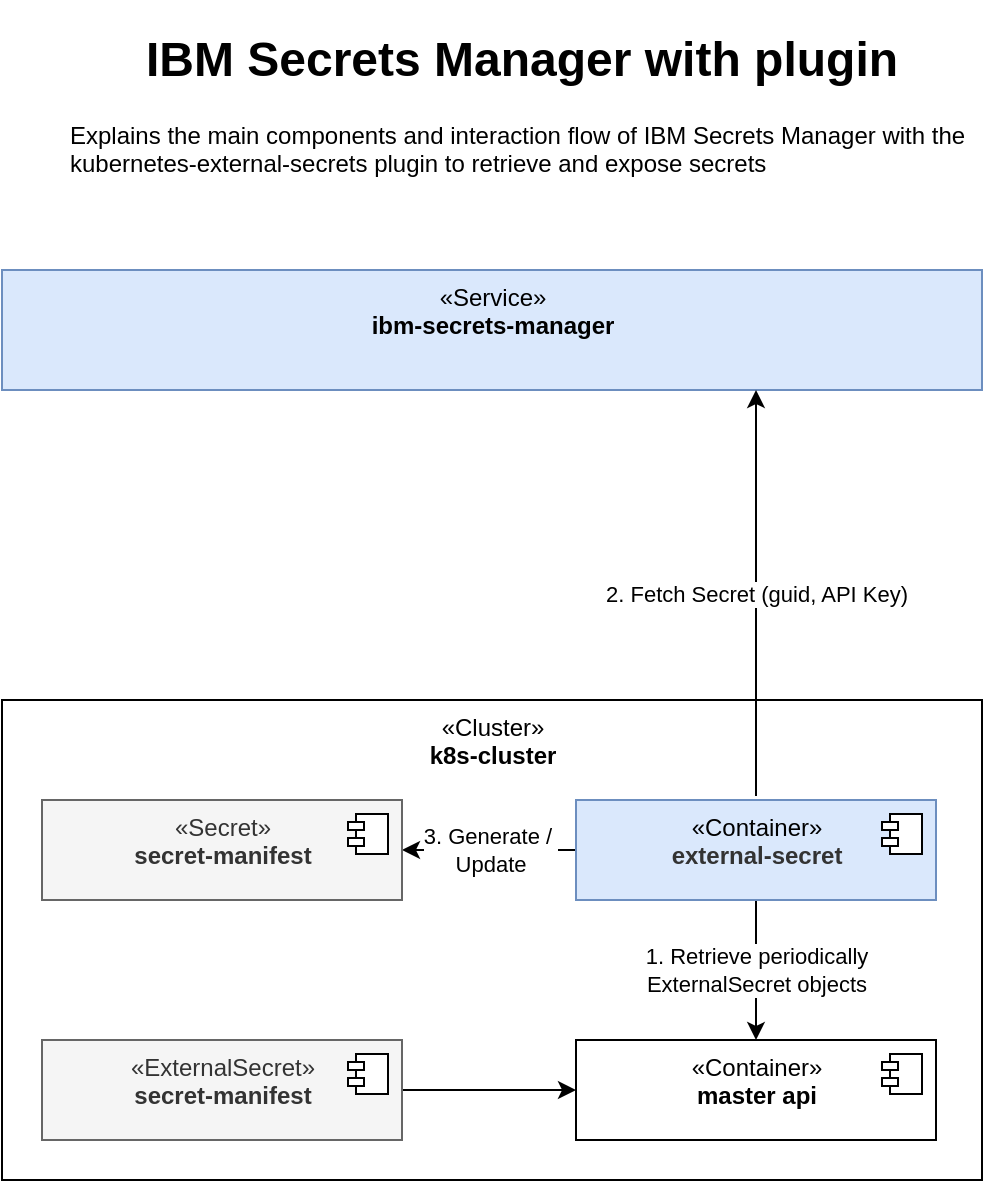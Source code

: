<mxfile>
    <diagram id="l8MvcHWF-zqDhp3z0RwE" name="IBM_Secrets_Manager">
        <mxGraphModel dx="1003" dy="862" grid="1" gridSize="10" guides="1" tooltips="1" connect="1" arrows="1" fold="1" page="1" pageScale="1" pageWidth="827" pageHeight="1169" background="#ffffff" math="0" shadow="0">
            <root>
                <mxCell id="VWz3pjbutTLdUSyYRqbr-0"/>
                <mxCell id="VWz3pjbutTLdUSyYRqbr-1" parent="VWz3pjbutTLdUSyYRqbr-0"/>
                <mxCell id="ba0VEkGqpyLUnAD_H8NB-0" value="«Cluster»&lt;br&gt;&lt;b&gt;k8s-cluster&lt;/b&gt;" style="html=1;verticalAlign=top;align=center;" parent="VWz3pjbutTLdUSyYRqbr-1" vertex="1">
                    <mxGeometry x="130" y="440" width="490" height="240" as="geometry"/>
                </mxCell>
                <mxCell id="92RGoLxL6lh5Ix3lvKFG-4" style="edgeStyle=orthogonalEdgeStyle;rounded=0;orthogonalLoop=1;jettySize=auto;html=1;" parent="VWz3pjbutTLdUSyYRqbr-1" source="ba0VEkGqpyLUnAD_H8NB-7" target="92RGoLxL6lh5Ix3lvKFG-0" edge="1">
                    <mxGeometry relative="1" as="geometry"/>
                </mxCell>
                <mxCell id="ba0VEkGqpyLUnAD_H8NB-7" value="«ExternalSecret»&lt;br&gt;&lt;b&gt;secret-manifest&lt;/b&gt;" style="html=1;dropTarget=0;align=center;verticalAlign=top;fillColor=#f5f5f5;strokeColor=#666666;fontColor=#333333;" parent="VWz3pjbutTLdUSyYRqbr-1" vertex="1">
                    <mxGeometry x="150" y="610" width="180" height="50" as="geometry"/>
                </mxCell>
                <mxCell id="ba0VEkGqpyLUnAD_H8NB-8" value="" style="shape=module;jettyWidth=8;jettyHeight=4;" parent="ba0VEkGqpyLUnAD_H8NB-7" vertex="1">
                    <mxGeometry x="1" width="20" height="20" relative="1" as="geometry">
                        <mxPoint x="-27" y="7" as="offset"/>
                    </mxGeometry>
                </mxCell>
                <mxCell id="ba0VEkGqpyLUnAD_H8NB-16" value="«Service»&lt;br&gt;&lt;b&gt;ibm-secrets-manager&lt;/b&gt;" style="html=1;verticalAlign=top;align=center;fillColor=#dae8fc;strokeColor=#6c8ebf;" parent="VWz3pjbutTLdUSyYRqbr-1" vertex="1">
                    <mxGeometry x="130" y="225" width="490" height="60" as="geometry"/>
                </mxCell>
                <mxCell id="ba0VEkGqpyLUnAD_H8NB-19" value="&lt;h1&gt;IBM Secrets Manager with plugin&lt;/h1&gt;&lt;p style=&quot;text-align: left&quot;&gt;Explains the main components and interaction flow of IBM Secrets Manager with the kubernetes-external-secrets plugin to retrieve and expose secrets&lt;/p&gt;" style="text;html=1;strokeColor=none;fillColor=none;spacing=5;spacingTop=-20;whiteSpace=wrap;overflow=hidden;rounded=0;align=center;verticalAlign=top;" parent="VWz3pjbutTLdUSyYRqbr-1" vertex="1">
                    <mxGeometry x="160" y="100" width="460" height="90" as="geometry"/>
                </mxCell>
                <mxCell id="92RGoLxL6lh5Ix3lvKFG-0" value="«Container»&lt;br&gt;&lt;b&gt;master api&lt;/b&gt;" style="html=1;dropTarget=0;align=center;verticalAlign=top;" parent="VWz3pjbutTLdUSyYRqbr-1" vertex="1">
                    <mxGeometry x="417" y="610" width="180" height="50" as="geometry"/>
                </mxCell>
                <mxCell id="92RGoLxL6lh5Ix3lvKFG-1" value="" style="shape=module;jettyWidth=8;jettyHeight=4;" parent="92RGoLxL6lh5Ix3lvKFG-0" vertex="1">
                    <mxGeometry x="1" width="20" height="20" relative="1" as="geometry">
                        <mxPoint x="-27" y="7" as="offset"/>
                    </mxGeometry>
                </mxCell>
                <mxCell id="92RGoLxL6lh5Ix3lvKFG-5" value="1. Retrieve periodically &lt;br&gt;ExternalSecret objects" style="edgeStyle=orthogonalEdgeStyle;rounded=0;orthogonalLoop=1;jettySize=auto;html=1;entryX=0.5;entryY=0;entryDx=0;entryDy=0;" parent="VWz3pjbutTLdUSyYRqbr-1" source="92RGoLxL6lh5Ix3lvKFG-2" target="92RGoLxL6lh5Ix3lvKFG-0" edge="1">
                    <mxGeometry relative="1" as="geometry"/>
                </mxCell>
                <mxCell id="92RGoLxL6lh5Ix3lvKFG-7" value="2. Fetch Secret (guid, API Key)" style="edgeStyle=orthogonalEdgeStyle;rounded=0;orthogonalLoop=1;jettySize=auto;html=1;" parent="VWz3pjbutTLdUSyYRqbr-1" edge="1">
                    <mxGeometry relative="1" as="geometry">
                        <mxPoint x="507" y="488" as="sourcePoint"/>
                        <mxPoint x="507" y="285" as="targetPoint"/>
                    </mxGeometry>
                </mxCell>
                <mxCell id="92RGoLxL6lh5Ix3lvKFG-10" value="3. Generate /&amp;nbsp;&lt;br&gt;Update" style="edgeStyle=orthogonalEdgeStyle;rounded=0;orthogonalLoop=1;jettySize=auto;html=1;" parent="VWz3pjbutTLdUSyYRqbr-1" source="92RGoLxL6lh5Ix3lvKFG-2" target="92RGoLxL6lh5Ix3lvKFG-8" edge="1">
                    <mxGeometry relative="1" as="geometry"/>
                </mxCell>
                <mxCell id="92RGoLxL6lh5Ix3lvKFG-2" value="«Container»&lt;br&gt;&lt;b style=&quot;color: rgb(51 , 51 , 51)&quot;&gt;external-secret&lt;/b&gt;" style="html=1;dropTarget=0;align=center;verticalAlign=top;fillColor=#dae8fc;strokeColor=#6c8ebf;" parent="VWz3pjbutTLdUSyYRqbr-1" vertex="1">
                    <mxGeometry x="417" y="490" width="180" height="50" as="geometry"/>
                </mxCell>
                <mxCell id="92RGoLxL6lh5Ix3lvKFG-3" value="" style="shape=module;jettyWidth=8;jettyHeight=4;" parent="92RGoLxL6lh5Ix3lvKFG-2" vertex="1">
                    <mxGeometry x="1" width="20" height="20" relative="1" as="geometry">
                        <mxPoint x="-27" y="7" as="offset"/>
                    </mxGeometry>
                </mxCell>
                <mxCell id="92RGoLxL6lh5Ix3lvKFG-8" value="«Secret»&lt;br&gt;&lt;b&gt;secret-manifest&lt;/b&gt;" style="html=1;dropTarget=0;align=center;verticalAlign=top;fillColor=#f5f5f5;strokeColor=#666666;fontColor=#333333;" parent="VWz3pjbutTLdUSyYRqbr-1" vertex="1">
                    <mxGeometry x="150" y="490" width="180" height="50" as="geometry"/>
                </mxCell>
                <mxCell id="92RGoLxL6lh5Ix3lvKFG-9" value="" style="shape=module;jettyWidth=8;jettyHeight=4;" parent="92RGoLxL6lh5Ix3lvKFG-8" vertex="1">
                    <mxGeometry x="1" width="20" height="20" relative="1" as="geometry">
                        <mxPoint x="-27" y="7" as="offset"/>
                    </mxGeometry>
                </mxCell>
            </root>
        </mxGraphModel>
    </diagram>
    <diagram id="7khRkoJL9ZmB7vp-XEsN" name="SealedSecret">
        <mxGraphModel dx="1003" dy="862" grid="1" gridSize="10" guides="1" tooltips="1" connect="1" arrows="1" fold="1" page="1" pageScale="1" pageWidth="827" pageHeight="1169" background="#ffffff" math="0" shadow="0">
            <root>
                <mxCell id="R1v6rwjzWVg1E_X9t45L-0"/>
                <mxCell id="R1v6rwjzWVg1E_X9t45L-1" parent="R1v6rwjzWVg1E_X9t45L-0"/>
                <mxCell id="Xn1WfLhxcYn05T5Cjff7-0" value="«Cluster»&lt;br&gt;&lt;b&gt;k8s-cluster&lt;/b&gt;" style="html=1;verticalAlign=top;align=center;" parent="R1v6rwjzWVg1E_X9t45L-1" vertex="1">
                    <mxGeometry x="130" y="440" width="520" height="240" as="geometry"/>
                </mxCell>
                <mxCell id="g2TOia-gIYeZ0F2eE6p9-6" value="kube-system" style="rounded=0;whiteSpace=wrap;html=1;verticalAlign=top;dashed=1;" parent="R1v6rwjzWVg1E_X9t45L-1" vertex="1">
                    <mxGeometry x="434" y="490" width="210" height="180" as="geometry"/>
                </mxCell>
                <mxCell id="g2TOia-gIYeZ0F2eE6p9-5" value="namespace-app" style="rounded=0;whiteSpace=wrap;html=1;verticalAlign=top;dashed=1;" parent="R1v6rwjzWVg1E_X9t45L-1" vertex="1">
                    <mxGeometry x="140" y="490" width="210" height="180" as="geometry"/>
                </mxCell>
                <mxCell id="Xn1WfLhxcYn05T5Cjff7-1" style="edgeStyle=orthogonalEdgeStyle;rounded=0;orthogonalLoop=1;jettySize=auto;html=1;entryX=0.5;entryY=0;entryDx=0;entryDy=0;" parent="R1v6rwjzWVg1E_X9t45L-1" source="Xn1WfLhxcYn05T5Cjff7-4" target="Xn1WfLhxcYn05T5Cjff7-6" edge="1">
                    <mxGeometry relative="1" as="geometry"/>
                </mxCell>
                <mxCell id="Xn1WfLhxcYn05T5Cjff7-4" value="«SealedSecrets»&lt;br&gt;&lt;b&gt;app-secret&lt;/b&gt;" style="html=1;dropTarget=0;align=center;verticalAlign=top;fillColor=#d5e8d4;strokeColor=#82b366;" parent="R1v6rwjzWVg1E_X9t45L-1" vertex="1">
                    <mxGeometry x="149" y="530" width="180" height="50" as="geometry"/>
                </mxCell>
                <mxCell id="Xn1WfLhxcYn05T5Cjff7-5" value="" style="shape=module;jettyWidth=8;jettyHeight=4;" parent="Xn1WfLhxcYn05T5Cjff7-4" vertex="1">
                    <mxGeometry x="1" width="20" height="20" relative="1" as="geometry">
                        <mxPoint x="-27" y="7" as="offset"/>
                    </mxGeometry>
                </mxCell>
                <mxCell id="Xn1WfLhxcYn05T5Cjff7-6" value="«Secret»&lt;br&gt;&lt;b&gt;app-secret&lt;/b&gt;" style="html=1;dropTarget=0;align=center;verticalAlign=top;fillColor=#fff2cc;strokeColor=#d6b656;" parent="R1v6rwjzWVg1E_X9t45L-1" vertex="1">
                    <mxGeometry x="149" y="600" width="180" height="50" as="geometry"/>
                </mxCell>
                <mxCell id="Xn1WfLhxcYn05T5Cjff7-7" value="" style="shape=module;jettyWidth=8;jettyHeight=4;" parent="Xn1WfLhxcYn05T5Cjff7-6" vertex="1">
                    <mxGeometry x="1" width="20" height="20" relative="1" as="geometry">
                        <mxPoint x="-27" y="7" as="offset"/>
                    </mxGeometry>
                </mxCell>
                <mxCell id="Xn1WfLhxcYn05T5Cjff7-11" value="&lt;h1&gt;Bitnami SealedSecrets View&lt;/h1&gt;&lt;p style=&quot;text-align: left&quot;&gt;Explains the main components and interaction flow of SealedSecrets in a Kubernetes cluster&lt;/p&gt;" style="text;html=1;strokeColor=none;fillColor=none;spacing=5;spacingTop=-20;whiteSpace=wrap;overflow=hidden;rounded=0;align=center;verticalAlign=top;" parent="R1v6rwjzWVg1E_X9t45L-1" vertex="1">
                    <mxGeometry x="160" y="100" width="460" height="90" as="geometry"/>
                </mxCell>
                <mxCell id="g2TOia-gIYeZ0F2eE6p9-2" value="" style="edgeStyle=none;html=1;" parent="R1v6rwjzWVg1E_X9t45L-1" source="Xn1WfLhxcYn05T5Cjff7-12" target="g2TOia-gIYeZ0F2eE6p9-0" edge="1">
                    <mxGeometry relative="1" as="geometry"/>
                </mxCell>
                <mxCell id="g2TOia-gIYeZ0F2eE6p9-3" value="4. watch" style="edgeStyle=none;html=1;entryX=1;entryY=0.5;entryDx=0;entryDy=0;" parent="R1v6rwjzWVg1E_X9t45L-1" source="Xn1WfLhxcYn05T5Cjff7-12" target="Xn1WfLhxcYn05T5Cjff7-4" edge="1">
                    <mxGeometry relative="1" as="geometry"/>
                </mxCell>
                <mxCell id="g2TOia-gIYeZ0F2eE6p9-4" value="5. decrypt &amp;amp; create" style="edgeStyle=orthogonalEdgeStyle;html=1;entryX=1;entryY=0.5;entryDx=0;entryDy=0;rounded=0;exitX=0;exitY=0.75;exitDx=0;exitDy=0;" parent="R1v6rwjzWVg1E_X9t45L-1" source="Xn1WfLhxcYn05T5Cjff7-12" target="Xn1WfLhxcYn05T5Cjff7-6" edge="1">
                    <mxGeometry relative="1" as="geometry"/>
                </mxCell>
                <mxCell id="Xn1WfLhxcYn05T5Cjff7-12" value="«Container»&lt;br&gt;&lt;b&gt;sealedsecrets-controller&lt;/b&gt;" style="html=1;dropTarget=0;align=center;verticalAlign=top;fillColor=#dae8fc;strokeColor=#6c8ebf;" parent="R1v6rwjzWVg1E_X9t45L-1" vertex="1">
                    <mxGeometry x="453" y="530" width="180" height="50" as="geometry"/>
                </mxCell>
                <mxCell id="Xn1WfLhxcYn05T5Cjff7-13" value="" style="shape=module;jettyWidth=8;jettyHeight=4;" parent="Xn1WfLhxcYn05T5Cjff7-12" vertex="1">
                    <mxGeometry x="1" width="20" height="20" relative="1" as="geometry">
                        <mxPoint x="-27" y="7" as="offset"/>
                    </mxGeometry>
                </mxCell>
                <mxCell id="g2TOia-gIYeZ0F2eE6p9-0" value="«Secret»&lt;br&gt;&lt;b&gt;sealedsecrets-keys&lt;/b&gt;" style="html=1;dropTarget=0;align=center;verticalAlign=top;fillColor=#dae8fc;strokeColor=#6c8ebf;" parent="R1v6rwjzWVg1E_X9t45L-1" vertex="1">
                    <mxGeometry x="453" y="600" width="180" height="50" as="geometry"/>
                </mxCell>
                <mxCell id="g2TOia-gIYeZ0F2eE6p9-1" value="" style="shape=module;jettyWidth=8;jettyHeight=4;" parent="g2TOia-gIYeZ0F2eE6p9-0" vertex="1">
                    <mxGeometry x="1" width="20" height="20" relative="1" as="geometry">
                        <mxPoint x="-27" y="7" as="offset"/>
                    </mxGeometry>
                </mxCell>
                <mxCell id="g2TOia-gIYeZ0F2eE6p9-8" value="3. apply" style="edgeStyle=orthogonalEdgeStyle;rounded=0;html=1;entryX=0.25;entryY=0;entryDx=0;entryDy=0;startArrow=none;startFill=0;endArrow=classic;endFill=1;" parent="R1v6rwjzWVg1E_X9t45L-1" source="g2TOia-gIYeZ0F2eE6p9-7" target="Xn1WfLhxcYn05T5Cjff7-4" edge="1">
                    <mxGeometry relative="1" as="geometry"/>
                </mxCell>
                <mxCell id="g2TOia-gIYeZ0F2eE6p9-7" value="" style="dashed=0;outlineConnect=0;html=1;align=center;labelPosition=center;verticalLabelPosition=bottom;verticalAlign=top;shape=mxgraph.weblogos.github" parent="R1v6rwjzWVg1E_X9t45L-1" vertex="1">
                    <mxGeometry x="170" y="279" width="54" height="50" as="geometry"/>
                </mxCell>
                <mxCell id="g2TOia-gIYeZ0F2eE6p9-12" value="1. create &amp;amp; encrypt" style="edgeStyle=orthogonalEdgeStyle;rounded=0;html=1;entryX=0.25;entryY=0;entryDx=0;entryDy=0;startArrow=none;startFill=0;endArrow=classic;endFill=1;" parent="R1v6rwjzWVg1E_X9t45L-1" source="eZa7bACbe-Iiv89wo3X5-0" target="Xn1WfLhxcYn05T5Cjff7-12" edge="1">
                    <mxGeometry relative="1" as="geometry">
                        <Array as="points">
                            <mxPoint x="695" y="400"/>
                            <mxPoint x="498" y="400"/>
                        </Array>
                    </mxGeometry>
                </mxCell>
                <mxCell id="g2TOia-gIYeZ0F2eE6p9-13" value="2. store" style="edgeStyle=orthogonalEdgeStyle;rounded=0;html=1;startArrow=none;startFill=0;endArrow=classic;endFill=1;" parent="R1v6rwjzWVg1E_X9t45L-1" source="g2TOia-gIYeZ0F2eE6p9-10" target="g2TOia-gIYeZ0F2eE6p9-7" edge="1">
                    <mxGeometry relative="1" as="geometry"/>
                </mxCell>
                <mxCell id="g2TOia-gIYeZ0F2eE6p9-10" value="«SealedSecrets»&lt;br&gt;&lt;b&gt;app-secret&lt;/b&gt;" style="html=1;dropTarget=0;align=center;verticalAlign=top;fillColor=#d5e8d4;strokeColor=#82b366;" parent="R1v6rwjzWVg1E_X9t45L-1" vertex="1">
                    <mxGeometry x="363" y="280" width="180" height="50" as="geometry"/>
                </mxCell>
                <mxCell id="g2TOia-gIYeZ0F2eE6p9-11" value="" style="shape=module;jettyWidth=8;jettyHeight=4;" parent="g2TOia-gIYeZ0F2eE6p9-10" vertex="1">
                    <mxGeometry x="1" width="20" height="20" relative="1" as="geometry">
                        <mxPoint x="-27" y="7" as="offset"/>
                    </mxGeometry>
                </mxCell>
                <mxCell id="eZa7bACbe-Iiv89wo3X5-1" style="edgeStyle=orthogonalEdgeStyle;html=1;entryX=1;entryY=0.5;entryDx=0;entryDy=0;rounded=0;" edge="1" parent="R1v6rwjzWVg1E_X9t45L-1" source="eZa7bACbe-Iiv89wo3X5-0" target="g2TOia-gIYeZ0F2eE6p9-10">
                    <mxGeometry relative="1" as="geometry"/>
                </mxCell>
                <mxCell id="eZa7bACbe-Iiv89wo3X5-0" value="kubeseal cli" style="shape=umlActor;verticalLabelPosition=bottom;verticalAlign=top;html=1;outlineConnect=0;" vertex="1" parent="R1v6rwjzWVg1E_X9t45L-1">
                    <mxGeometry x="680" y="275" width="30" height="60" as="geometry"/>
                </mxCell>
            </root>
        </mxGraphModel>
    </diagram>
    <diagram name="Vault_General" id="oyHYcFFsuQnOf3PUUVnq">
        <mxGraphModel dx="701" dy="700" grid="1" gridSize="10" guides="1" tooltips="1" connect="1" arrows="1" fold="1" page="1" pageScale="1" pageWidth="827" pageHeight="1169" background="#ffffff" math="0" shadow="0">
            <root>
                <mxCell id="iv0tSl8CeNdC8rWq6K2e-0"/>
                <mxCell id="iv0tSl8CeNdC8rWq6K2e-1" parent="iv0tSl8CeNdC8rWq6K2e-0"/>
                <mxCell id="pNQa_M4pElvyyMYvtZ5D-0" value="«Cluster»&lt;br&gt;&lt;b&gt;k8s-cluster&lt;/b&gt;" style="html=1;verticalAlign=top;align=center;" vertex="1" parent="iv0tSl8CeNdC8rWq6K2e-1">
                    <mxGeometry x="80" y="360" width="630" height="330" as="geometry"/>
                </mxCell>
                <mxCell id="iv0tSl8CeNdC8rWq6K2e-2" value="«POD»&lt;br&gt;&lt;b&gt;Custom App&lt;/b&gt;" style="html=1;verticalAlign=top;align=center;" parent="iv0tSl8CeNdC8rWq6K2e-1" vertex="1">
                    <mxGeometry x="130" y="480" width="240" height="200" as="geometry"/>
                </mxCell>
                <mxCell id="iv0tSl8CeNdC8rWq6K2e-3" style="edgeStyle=orthogonalEdgeStyle;rounded=0;orthogonalLoop=1;jettySize=auto;html=1;entryX=0.5;entryY=0;entryDx=0;entryDy=0;" parent="iv0tSl8CeNdC8rWq6K2e-1" source="iv0tSl8CeNdC8rWq6K2e-4" target="iv0tSl8CeNdC8rWq6K2e-16" edge="1">
                    <mxGeometry relative="1" as="geometry"/>
                </mxCell>
                <mxCell id="iv0tSl8CeNdC8rWq6K2e-22" value="1. auth with &lt;br&gt;service-account &lt;br&gt;token (jwt)" style="edgeStyle=orthogonalEdgeStyle;rounded=0;orthogonalLoop=1;jettySize=auto;html=1;exitX=0.25;exitY=0;exitDx=0;exitDy=0;entryX=0.142;entryY=1.017;entryDx=0;entryDy=0;entryPerimeter=0;" parent="iv0tSl8CeNdC8rWq6K2e-1" source="iv0tSl8CeNdC8rWq6K2e-4" target="iv0tSl8CeNdC8rWq6K2e-18" edge="1">
                    <mxGeometry relative="1" as="geometry">
                        <mxPoint x="205" y="370" as="targetPoint"/>
                    </mxGeometry>
                </mxCell>
                <mxCell id="iv0tSl8CeNdC8rWq6K2e-27" value="4. retrieve secret &lt;br&gt;with scoped token" style="edgeStyle=orthogonalEdgeStyle;rounded=0;orthogonalLoop=1;jettySize=auto;html=1;entryX=0.523;entryY=1.033;entryDx=0;entryDy=0;entryPerimeter=0;" parent="iv0tSl8CeNdC8rWq6K2e-1" source="iv0tSl8CeNdC8rWq6K2e-4" target="iv0tSl8CeNdC8rWq6K2e-18" edge="1">
                    <mxGeometry relative="1" as="geometry">
                        <Array as="points">
                            <mxPoint x="402" y="555"/>
                        </Array>
                    </mxGeometry>
                </mxCell>
                <mxCell id="iv0tSl8CeNdC8rWq6K2e-4" value="«Container»&lt;br&gt;&lt;b&gt;App&lt;/b&gt;" style="html=1;dropTarget=0;align=center;verticalAlign=top;fillColor=#d5e8d4;strokeColor=#82b366;" parent="iv0tSl8CeNdC8rWq6K2e-1" vertex="1">
                    <mxGeometry x="160" y="530" width="180" height="50" as="geometry"/>
                </mxCell>
                <mxCell id="iv0tSl8CeNdC8rWq6K2e-5" value="" style="shape=module;jettyWidth=8;jettyHeight=4;" parent="iv0tSl8CeNdC8rWq6K2e-4" vertex="1">
                    <mxGeometry x="1" width="20" height="20" relative="1" as="geometry">
                        <mxPoint x="-27" y="7" as="offset"/>
                    </mxGeometry>
                </mxCell>
                <mxCell id="iv0tSl8CeNdC8rWq6K2e-16" value="«Volume»&lt;br&gt;&lt;b&gt;service-account token&lt;/b&gt;" style="html=1;dropTarget=0;align=center;verticalAlign=top;fillColor=#fff2cc;strokeColor=#d6b656;" parent="iv0tSl8CeNdC8rWq6K2e-1" vertex="1">
                    <mxGeometry x="160" y="590" width="180" height="50" as="geometry"/>
                </mxCell>
                <mxCell id="iv0tSl8CeNdC8rWq6K2e-17" value="" style="shape=module;jettyWidth=8;jettyHeight=4;" parent="iv0tSl8CeNdC8rWq6K2e-16" vertex="1">
                    <mxGeometry x="1" width="20" height="20" relative="1" as="geometry">
                        <mxPoint x="-27" y="7" as="offset"/>
                    </mxGeometry>
                </mxCell>
                <mxCell id="iv0tSl8CeNdC8rWq6K2e-25" value="2. verify token" style="edgeStyle=orthogonalEdgeStyle;rounded=0;orthogonalLoop=1;jettySize=auto;html=1;entryX=0.25;entryY=0;entryDx=0;entryDy=0;" parent="iv0tSl8CeNdC8rWq6K2e-1" source="iv0tSl8CeNdC8rWq6K2e-18" target="iv0tSl8CeNdC8rWq6K2e-23" edge="1">
                    <mxGeometry relative="1" as="geometry">
                        <Array as="points">
                            <mxPoint x="485" y="360"/>
                            <mxPoint x="485" y="360"/>
                        </Array>
                    </mxGeometry>
                </mxCell>
                <mxCell id="iv0tSl8CeNdC8rWq6K2e-26" value="3. scoped token" style="edgeStyle=orthogonalEdgeStyle;rounded=0;orthogonalLoop=1;jettySize=auto;html=1;entryX=0.75;entryY=0;entryDx=0;entryDy=0;" parent="iv0tSl8CeNdC8rWq6K2e-1" source="iv0tSl8CeNdC8rWq6K2e-18" target="iv0tSl8CeNdC8rWq6K2e-4" edge="1">
                    <mxGeometry relative="1" as="geometry">
                        <Array as="points">
                            <mxPoint x="295" y="360"/>
                            <mxPoint x="295" y="360"/>
                        </Array>
                    </mxGeometry>
                </mxCell>
                <mxCell id="iv0tSl8CeNdC8rWq6K2e-18" value="«Service»&lt;br&gt;&lt;b&gt;vault&lt;/b&gt;" style="html=1;verticalAlign=top;align=center;fillColor=#dae8fc;strokeColor=#6c8ebf;" parent="iv0tSl8CeNdC8rWq6K2e-1" vertex="1">
                    <mxGeometry x="130" y="230" width="520" height="60" as="geometry"/>
                </mxCell>
                <mxCell id="iv0tSl8CeNdC8rWq6K2e-21" value="&lt;h1&gt;Vault General View&lt;/h1&gt;&lt;p style=&quot;text-align: left&quot;&gt;Explains the main components and interaction flow of Vault in a Kubernetes cluster&lt;/p&gt;" style="text;html=1;strokeColor=none;fillColor=none;spacing=5;spacingTop=-20;whiteSpace=wrap;overflow=hidden;rounded=0;align=center;verticalAlign=top;" parent="iv0tSl8CeNdC8rWq6K2e-1" vertex="1">
                    <mxGeometry x="160" y="100" width="460" height="90" as="geometry"/>
                </mxCell>
                <mxCell id="iv0tSl8CeNdC8rWq6K2e-23" value="«POD»&lt;br&gt;&lt;b&gt;master api&lt;/b&gt;" style="html=1;dropTarget=0;align=center;verticalAlign=top;" parent="iv0tSl8CeNdC8rWq6K2e-1" vertex="1">
                    <mxGeometry x="440" y="530" width="180" height="50" as="geometry"/>
                </mxCell>
                <mxCell id="iv0tSl8CeNdC8rWq6K2e-24" value="" style="shape=module;jettyWidth=8;jettyHeight=4;" parent="iv0tSl8CeNdC8rWq6K2e-23" vertex="1">
                    <mxGeometry x="1" width="20" height="20" relative="1" as="geometry">
                        <mxPoint x="-27" y="7" as="offset"/>
                    </mxGeometry>
                </mxCell>
            </root>
        </mxGraphModel>
    </diagram>
    <diagram name="Scenario_ToBe" id="ZpRWICQ-CyQQ1HGneCVx">
        <mxGraphModel dx="1076" dy="700" grid="1" gridSize="10" guides="1" tooltips="1" connect="1" arrows="1" fold="1" page="1" pageScale="1" pageWidth="827" pageHeight="1169" background="#ffffff" math="0" shadow="0">
            <root>
                <mxCell id="52vtuErh03ToqpSWv0fT-0"/>
                <mxCell id="52vtuErh03ToqpSWv0fT-1" parent="52vtuErh03ToqpSWv0fT-0"/>
                <mxCell id="ER7ShxoUlaUQrESFuL19-0" value="«Environment»&lt;br&gt;&lt;b&gt;common-services&lt;/b&gt;" style="html=1;verticalAlign=top;align=center;" vertex="1" parent="52vtuErh03ToqpSWv0fT-1">
                    <mxGeometry x="350" y="180" width="310" height="240" as="geometry"/>
                </mxCell>
                <mxCell id="52vtuErh03ToqpSWv0fT-2" value="«Cluster»&lt;br&gt;&lt;b&gt;k8s-cluster&lt;/b&gt;" style="html=1;verticalAlign=top;align=center;" parent="52vtuErh03ToqpSWv0fT-1" vertex="1">
                    <mxGeometry x="80" y="485" width="710" height="290" as="geometry"/>
                </mxCell>
                <mxCell id="52vtuErh03ToqpSWv0fT-3" value="namespace-secrets-controller" style="rounded=0;whiteSpace=wrap;html=1;verticalAlign=top;dashed=1;" parent="52vtuErh03ToqpSWv0fT-1" vertex="1">
                    <mxGeometry x="560" y="670" width="210" height="90" as="geometry"/>
                </mxCell>
                <mxCell id="52vtuErh03ToqpSWv0fT-4" value="namespace-app" style="rounded=0;whiteSpace=wrap;html=1;verticalAlign=top;dashed=1;" parent="52vtuErh03ToqpSWv0fT-1" vertex="1">
                    <mxGeometry x="90" y="535" width="390" height="230" as="geometry"/>
                </mxCell>
                <mxCell id="52vtuErh03ToqpSWv0fT-8" value="«Container»&lt;br&gt;&lt;b&gt;app&lt;/b&gt;" style="html=1;dropTarget=0;align=center;verticalAlign=top;fillColor=#d5e8d4;strokeColor=#82b366;" parent="52vtuErh03ToqpSWv0fT-1" vertex="1">
                    <mxGeometry x="102" y="567" width="180" height="105" as="geometry"/>
                </mxCell>
                <mxCell id="52vtuErh03ToqpSWv0fT-9" value="" style="shape=module;jettyWidth=8;jettyHeight=4;" parent="52vtuErh03ToqpSWv0fT-8" vertex="1">
                    <mxGeometry x="1" width="20" height="20" relative="1" as="geometry">
                        <mxPoint x="-27" y="7" as="offset"/>
                    </mxGeometry>
                </mxCell>
                <mxCell id="52vtuErh03ToqpSWv0fT-5" value="manage" style="edgeStyle=orthogonalEdgeStyle;rounded=0;orthogonalLoop=1;jettySize=auto;html=1;entryX=0.5;entryY=0;entryDx=0;entryDy=0;exitX=0.5;exitY=1;exitDx=0;exitDy=0;" parent="52vtuErh03ToqpSWv0fT-1" source="rQn2ngV4Y8zqPxqkqBvS-0" target="52vtuErh03ToqpSWv0fT-10" edge="1">
                    <mxGeometry relative="1" as="geometry">
                        <Array as="points">
                            <mxPoint x="192" y="690"/>
                            <mxPoint x="383" y="690"/>
                        </Array>
                    </mxGeometry>
                </mxCell>
                <mxCell id="-iSMeZVeP2oMoIRPWViq-0" value="manage" style="edgeStyle=orthogonalEdgeStyle;rounded=0;html=1;exitX=0.5;exitY=1;exitDx=0;exitDy=0;" parent="52vtuErh03ToqpSWv0fT-1" source="rQn2ngV4Y8zqPxqkqBvS-0" target="oS6P4SffFBe4pV_bkGG9-0" edge="1">
                    <mxGeometry relative="1" as="geometry"/>
                </mxCell>
                <mxCell id="52vtuErh03ToqpSWv0fT-10" value="«Secret»&lt;br&gt;&lt;b&gt;app-backend-secret&lt;/b&gt;" style="html=1;dropTarget=0;align=center;verticalAlign=top;fillColor=#fff2cc;strokeColor=#d6b656;" parent="52vtuErh03ToqpSWv0fT-1" vertex="1">
                    <mxGeometry x="293" y="705" width="180" height="50" as="geometry"/>
                </mxCell>
                <mxCell id="52vtuErh03ToqpSWv0fT-11" value="" style="shape=module;jettyWidth=8;jettyHeight=4;" parent="52vtuErh03ToqpSWv0fT-10" vertex="1">
                    <mxGeometry x="1" width="20" height="20" relative="1" as="geometry">
                        <mxPoint x="-27" y="7" as="offset"/>
                    </mxGeometry>
                </mxCell>
                <mxCell id="52vtuErh03ToqpSWv0fT-12" value="&lt;h1&gt;General scenario with Secrets Manager&lt;/h1&gt;&lt;p style=&quot;text-align: left&quot;&gt;Explains a possible scenario using an existing Secrets Manager to retrieve and integrate secrets in the cluster environment&lt;/p&gt;" style="text;html=1;strokeColor=none;fillColor=none;spacing=5;spacingTop=-20;whiteSpace=wrap;overflow=hidden;rounded=0;align=center;verticalAlign=top;" parent="52vtuErh03ToqpSWv0fT-1" vertex="1">
                    <mxGeometry x="160" y="86" width="460" height="90" as="geometry"/>
                </mxCell>
                <mxCell id="rQn2ngV4Y8zqPxqkqBvS-3" value="inject" style="edgeStyle=orthogonalEdgeStyle;rounded=0;html=1;entryX=1;entryY=0.75;entryDx=0;entryDy=0;exitX=0;exitY=0.5;exitDx=0;exitDy=0;" parent="52vtuErh03ToqpSWv0fT-1" source="52vtuErh03ToqpSWv0fT-14" target="rQn2ngV4Y8zqPxqkqBvS-0" edge="1">
                    <mxGeometry relative="1" as="geometry">
                        <Array as="points">
                            <mxPoint x="520" y="730"/>
                            <mxPoint x="520" y="652"/>
                        </Array>
                    </mxGeometry>
                </mxCell>
                <mxCell id="52vtuErh03ToqpSWv0fT-14" value="«Container»&lt;br&gt;&lt;b&gt;secrets-manager-controller&lt;/b&gt;" style="html=1;dropTarget=0;align=center;verticalAlign=top;fillColor=#dae8fc;strokeColor=#6c8ebf;" parent="52vtuErh03ToqpSWv0fT-1" vertex="1">
                    <mxGeometry x="575" y="705" width="180" height="50" as="geometry"/>
                </mxCell>
                <mxCell id="52vtuErh03ToqpSWv0fT-15" value="" style="shape=module;jettyWidth=8;jettyHeight=4;" parent="52vtuErh03ToqpSWv0fT-14" vertex="1">
                    <mxGeometry x="1" width="20" height="20" relative="1" as="geometry">
                        <mxPoint x="-27" y="7" as="offset"/>
                    </mxGeometry>
                </mxCell>
                <mxCell id="52vtuErh03ToqpSWv0fT-18" value="apply" style="edgeStyle=orthogonalEdgeStyle;rounded=0;html=1;entryX=0.25;entryY=0;entryDx=0;entryDy=0;startArrow=none;startFill=0;endArrow=classic;endFill=1;" parent="52vtuErh03ToqpSWv0fT-1" source="52vtuErh03ToqpSWv0fT-19" target="52vtuErh03ToqpSWv0fT-8" edge="1">
                    <mxGeometry relative="1" as="geometry">
                        <Array as="points">
                            <mxPoint x="203" y="500"/>
                            <mxPoint x="147" y="500"/>
                        </Array>
                    </mxGeometry>
                </mxCell>
                <mxCell id="52vtuErh03ToqpSWv0fT-19" value="" style="dashed=0;outlineConnect=0;html=1;align=center;labelPosition=center;verticalLabelPosition=bottom;verticalAlign=top;shape=mxgraph.weblogos.github" parent="52vtuErh03ToqpSWv0fT-1" vertex="1">
                    <mxGeometry x="176" y="360" width="54" height="50" as="geometry"/>
                </mxCell>
                <mxCell id="52vtuErh03ToqpSWv0fT-20" value="source code" style="rounded=0;whiteSpace=wrap;html=1;verticalAlign=middle;fillColor=#d5e8d4;strokeColor=#82b366;" parent="52vtuErh03ToqpSWv0fT-1" vertex="1">
                    <mxGeometry x="80" y="305" width="120" height="40" as="geometry"/>
                </mxCell>
                <mxCell id="52vtuErh03ToqpSWv0fT-21" value="deployment &lt;br&gt;manifests" style="rounded=0;whiteSpace=wrap;html=1;verticalAlign=middle;fillColor=#d5e8d4;strokeColor=#82b366;" parent="52vtuErh03ToqpSWv0fT-1" vertex="1">
                    <mxGeometry x="160" y="255" width="120" height="40" as="geometry"/>
                </mxCell>
                <mxCell id="52vtuErh03ToqpSWv0fT-22" value="secrets" style="rounded=0;whiteSpace=wrap;html=1;verticalAlign=middle;fillColor=#fff2cc;strokeColor=#d6b656;" parent="52vtuErh03ToqpSWv0fT-1" vertex="1">
                    <mxGeometry x="390" y="220" width="120" height="40" as="geometry"/>
                </mxCell>
                <mxCell id="rQn2ngV4Y8zqPxqkqBvS-2" value="manage" style="edgeStyle=orthogonalEdgeStyle;rounded=0;html=1;entryX=0.5;entryY=1;entryDx=0;entryDy=0;exitX=0.25;exitY=0;exitDx=0;exitDy=0;" parent="52vtuErh03ToqpSWv0fT-1" source="pDBHPoWdTZlikP6GMmtQ-0" target="52vtuErh03ToqpSWv0fT-22" edge="1">
                    <mxGeometry relative="1" as="geometry"/>
                </mxCell>
                <mxCell id="pDBHPoWdTZlikP6GMmtQ-0" value="«Service»&lt;br&gt;&lt;b&gt;secrets-manager&lt;/b&gt;" style="html=1;verticalAlign=top;align=center;fillColor=#dae8fc;strokeColor=#6c8ebf;" parent="52vtuErh03ToqpSWv0fT-1" vertex="1">
                    <mxGeometry x="390" y="305" width="230" height="60" as="geometry"/>
                </mxCell>
                <mxCell id="pDBHPoWdTZlikP6GMmtQ-2" value="manage secrets" style="edgeStyle=orthogonalEdgeStyle;html=1;entryX=1;entryY=0.5;entryDx=0;entryDy=0;rounded=0;" parent="52vtuErh03ToqpSWv0fT-1" source="pDBHPoWdTZlikP6GMmtQ-1" target="pDBHPoWdTZlikP6GMmtQ-0" edge="1">
                    <mxGeometry relative="1" as="geometry"/>
                </mxCell>
                <mxCell id="pDBHPoWdTZlikP6GMmtQ-1" value="Security Officer" style="shape=umlActor;verticalLabelPosition=bottom;verticalAlign=top;html=1;outlineConnect=0;" parent="52vtuErh03ToqpSWv0fT-1" vertex="1">
                    <mxGeometry x="740" y="350" width="30" height="60" as="geometry"/>
                </mxCell>
                <mxCell id="pDBHPoWdTZlikP6GMmtQ-4" value="admin instance" style="edgeStyle=orthogonalEdgeStyle;rounded=0;html=1;entryX=0.5;entryY=0;entryDx=0;entryDy=0;" parent="52vtuErh03ToqpSWv0fT-1" source="pDBHPoWdTZlikP6GMmtQ-3" target="pDBHPoWdTZlikP6GMmtQ-0" edge="1">
                    <mxGeometry relative="1" as="geometry"/>
                </mxCell>
                <mxCell id="pDBHPoWdTZlikP6GMmtQ-3" value="Operator" style="shape=umlActor;verticalLabelPosition=bottom;verticalAlign=top;html=1;outlineConnect=0;" parent="52vtuErh03ToqpSWv0fT-1" vertex="1">
                    <mxGeometry x="740" y="245" width="30" height="60" as="geometry"/>
                </mxCell>
                <mxCell id="-iSMeZVeP2oMoIRPWViq-1" value="interact" style="edgeStyle=orthogonalEdgeStyle;rounded=0;html=1;entryX=0.552;entryY=1;entryDx=0;entryDy=0;entryPerimeter=0;exitX=0.5;exitY=0;exitDx=0;exitDy=0;" parent="52vtuErh03ToqpSWv0fT-1" source="rQn2ngV4Y8zqPxqkqBvS-0" target="pDBHPoWdTZlikP6GMmtQ-0" edge="1">
                    <mxGeometry relative="1" as="geometry">
                        <Array as="points">
                            <mxPoint x="192" y="600"/>
                            <mxPoint x="517" y="600"/>
                        </Array>
                    </mxGeometry>
                </mxCell>
                <mxCell id="rQn2ngV4Y8zqPxqkqBvS-0" value="«SideCar Container»&lt;br&gt;&lt;b&gt;secrets-agent&lt;/b&gt;" style="html=1;dropTarget=0;align=center;verticalAlign=top;fillColor=#dae8fc;strokeColor=#6c8ebf;" parent="52vtuErh03ToqpSWv0fT-1" vertex="1">
                    <mxGeometry x="112" y="622" width="160" height="40" as="geometry"/>
                </mxCell>
                <mxCell id="rQn2ngV4Y8zqPxqkqBvS-1" value="" style="shape=module;jettyWidth=8;jettyHeight=4;" parent="rQn2ngV4Y8zqPxqkqBvS-0" vertex="1">
                    <mxGeometry x="1" width="20" height="20" relative="1" as="geometry">
                        <mxPoint x="-27" y="7" as="offset"/>
                    </mxGeometry>
                </mxCell>
                <mxCell id="oS6P4SffFBe4pV_bkGG9-0" value="«Volume»&lt;br&gt;&lt;b&gt;app-backend-secret&lt;/b&gt;" style="html=1;dropTarget=0;align=center;verticalAlign=top;fillColor=#fff2cc;strokeColor=#d6b656;" parent="52vtuErh03ToqpSWv0fT-1" vertex="1">
                    <mxGeometry x="102" y="705" width="180" height="50" as="geometry"/>
                </mxCell>
                <mxCell id="oS6P4SffFBe4pV_bkGG9-1" value="" style="shape=module;jettyWidth=8;jettyHeight=4;" parent="oS6P4SffFBe4pV_bkGG9-0" vertex="1">
                    <mxGeometry x="1" width="20" height="20" relative="1" as="geometry">
                        <mxPoint x="-27" y="7" as="offset"/>
                    </mxGeometry>
                </mxCell>
                <mxCell id="-iSMeZVeP2oMoIRPWViq-2" value="Developer" style="shape=umlActor;verticalLabelPosition=bottom;verticalAlign=top;html=1;outlineConnect=0;" parent="52vtuErh03ToqpSWv0fT-1" vertex="1">
                    <mxGeometry x="50" y="210" width="30" height="60" as="geometry"/>
                </mxCell>
                <mxCell id="sdZdcQKw4xxJaKbIJVSc-0" value="namespace-backend" style="rounded=0;whiteSpace=wrap;html=1;verticalAlign=top;dashed=1;" parent="52vtuErh03ToqpSWv0fT-1" vertex="1">
                    <mxGeometry x="560" y="537" width="210" height="93" as="geometry"/>
                </mxCell>
                <mxCell id="sdZdcQKw4xxJaKbIJVSc-1" value="«Container»&lt;br&gt;&lt;b&gt;backend-service&lt;/b&gt;" style="html=1;dropTarget=0;align=center;verticalAlign=top;fillColor=#e1d5e7;strokeColor=#9673a6;" parent="52vtuErh03ToqpSWv0fT-1" vertex="1">
                    <mxGeometry x="575" y="570" width="180" height="50" as="geometry"/>
                </mxCell>
                <mxCell id="sdZdcQKw4xxJaKbIJVSc-2" value="" style="shape=module;jettyWidth=8;jettyHeight=4;" parent="sdZdcQKw4xxJaKbIJVSc-1" vertex="1">
                    <mxGeometry x="1" width="20" height="20" relative="1" as="geometry">
                        <mxPoint x="-27" y="7" as="offset"/>
                    </mxGeometry>
                </mxCell>
                <mxCell id="sdZdcQKw4xxJaKbIJVSc-3" value="interact" style="edgeStyle=orthogonalEdgeStyle;html=1;entryX=0;entryY=0;entryDx=0;entryDy=0;rounded=0;exitX=0.75;exitY=1;exitDx=0;exitDy=0;" parent="52vtuErh03ToqpSWv0fT-1" source="pDBHPoWdTZlikP6GMmtQ-0" target="sdZdcQKw4xxJaKbIJVSc-1" edge="1">
                    <mxGeometry relative="1" as="geometry"/>
                </mxCell>
                <mxCell id="6S4fNtn8iSMpw9SeOhdD-0" value="use" style="edgeStyle=orthogonalEdgeStyle;rounded=0;html=1;exitX=1;exitY=0.5;exitDx=0;exitDy=0;" parent="52vtuErh03ToqpSWv0fT-1" source="52vtuErh03ToqpSWv0fT-8" edge="1">
                    <mxGeometry relative="1" as="geometry">
                        <mxPoint x="575" y="620" as="targetPoint"/>
                        <Array as="points">
                            <mxPoint x="575" y="620"/>
                        </Array>
                    </mxGeometry>
                </mxCell>
            </root>
        </mxGraphModel>
    </diagram>
    <diagram name="DevOps_as_a_Service" id="5JRdNRWwHUPvavNVL60Q">
        <mxGraphModel dx="1076" dy="700" grid="1" gridSize="10" guides="1" tooltips="1" connect="1" arrows="1" fold="1" page="1" pageScale="1" pageWidth="827" pageHeight="1169" background="#ffffff" math="0" shadow="0">
            <root>
                <mxCell id="B0wqMo5J6GWYmiEjPW0E-0"/>
                <mxCell id="B0wqMo5J6GWYmiEjPW0E-1" parent="B0wqMo5J6GWYmiEjPW0E-0"/>
                <mxCell id="B0wqMo5J6GWYmiEjPW0E-2" value="«Cluster»&lt;br&gt;&lt;b&gt;k8s-cluster&lt;/b&gt;" style="html=1;verticalAlign=top;align=center;" parent="B0wqMo5J6GWYmiEjPW0E-1" vertex="1">
                    <mxGeometry x="93" y="250" width="640" height="420" as="geometry"/>
                </mxCell>
                <mxCell id="B0wqMo5J6GWYmiEjPW0E-3" value="common-services" style="rounded=0;whiteSpace=wrap;html=1;verticalAlign=top;dashed=1;" parent="B0wqMo5J6GWYmiEjPW0E-1" vertex="1">
                    <mxGeometry x="313" y="300" width="200" height="340" as="geometry"/>
                </mxCell>
                <mxCell id="B0wqMo5J6GWYmiEjPW0E-12" value="&lt;h1&gt;&lt;span style=&quot;text-align: left&quot;&gt;DevOps as a Service&lt;br&gt;&lt;/span&gt;&lt;span style=&quot;text-align: left ; font-size: 12px ; font-weight: normal&quot;&gt;Common capabilities&amp;nbsp;&lt;/span&gt;&lt;br&gt;&lt;/h1&gt;" style="text;html=1;strokeColor=none;fillColor=none;spacing=5;spacingTop=-20;whiteSpace=wrap;overflow=hidden;rounded=0;align=center;verticalAlign=top;" parent="B0wqMo5J6GWYmiEjPW0E-1" vertex="1">
                    <mxGeometry x="160" y="100" width="460" height="90" as="geometry"/>
                </mxCell>
                <mxCell id="B0wqMo5J6GWYmiEjPW0E-14" value="«Service»&lt;br&gt;&lt;b&gt;logging&lt;/b&gt;" style="html=1;dropTarget=0;align=center;verticalAlign=top;fillColor=#e1d5e7;strokeColor=#9673a6;" parent="B0wqMo5J6GWYmiEjPW0E-1" vertex="1">
                    <mxGeometry x="323" y="340" width="180" height="40" as="geometry"/>
                </mxCell>
                <mxCell id="B0wqMo5J6GWYmiEjPW0E-15" value="" style="shape=module;jettyWidth=8;jettyHeight=4;" parent="B0wqMo5J6GWYmiEjPW0E-14" vertex="1">
                    <mxGeometry x="1" width="20" height="20" relative="1" as="geometry">
                        <mxPoint x="-27" y="7" as="offset"/>
                    </mxGeometry>
                </mxCell>
                <mxCell id="B0wqMo5J6GWYmiEjPW0E-31" value="«Service»&lt;br&gt;&lt;b&gt;monitoring&lt;/b&gt;" style="html=1;dropTarget=0;align=center;verticalAlign=top;fillColor=#e1d5e7;strokeColor=#9673a6;" parent="B0wqMo5J6GWYmiEjPW0E-1" vertex="1">
                    <mxGeometry x="323" y="390" width="180" height="40" as="geometry"/>
                </mxCell>
                <mxCell id="B0wqMo5J6GWYmiEjPW0E-32" value="" style="shape=module;jettyWidth=8;jettyHeight=4;" parent="B0wqMo5J6GWYmiEjPW0E-31" vertex="1">
                    <mxGeometry x="1" width="20" height="20" relative="1" as="geometry">
                        <mxPoint x="-27" y="7" as="offset"/>
                    </mxGeometry>
                </mxCell>
                <mxCell id="B0wqMo5J6GWYmiEjPW0E-33" value="«Service»&lt;br&gt;&lt;b&gt;secrets-management&lt;/b&gt;" style="html=1;dropTarget=0;align=center;verticalAlign=top;fillColor=#e1d5e7;strokeColor=#9673a6;" parent="B0wqMo5J6GWYmiEjPW0E-1" vertex="1">
                    <mxGeometry x="323" y="490" width="180" height="40" as="geometry"/>
                </mxCell>
                <mxCell id="B0wqMo5J6GWYmiEjPW0E-34" value="" style="shape=module;jettyWidth=8;jettyHeight=4;" parent="B0wqMo5J6GWYmiEjPW0E-33" vertex="1">
                    <mxGeometry x="1" width="20" height="20" relative="1" as="geometry">
                        <mxPoint x="-27" y="7" as="offset"/>
                    </mxGeometry>
                </mxCell>
                <mxCell id="B0wqMo5J6GWYmiEjPW0E-35" value="«Service»&lt;br&gt;&lt;b&gt;tracing&lt;/b&gt;" style="html=1;dropTarget=0;align=center;verticalAlign=top;fillColor=#e1d5e7;strokeColor=#9673a6;" parent="B0wqMo5J6GWYmiEjPW0E-1" vertex="1">
                    <mxGeometry x="323" y="440" width="180" height="40" as="geometry"/>
                </mxCell>
                <mxCell id="B0wqMo5J6GWYmiEjPW0E-36" value="" style="shape=module;jettyWidth=8;jettyHeight=4;" parent="B0wqMo5J6GWYmiEjPW0E-35" vertex="1">
                    <mxGeometry x="1" width="20" height="20" relative="1" as="geometry">
                        <mxPoint x="-27" y="7" as="offset"/>
                    </mxGeometry>
                </mxCell>
                <mxCell id="B0wqMo5J6GWYmiEjPW0E-37" value="«Service»&lt;br&gt;&lt;b&gt;policy&lt;/b&gt;" style="html=1;dropTarget=0;align=center;verticalAlign=top;fillColor=#e1d5e7;strokeColor=#9673a6;" parent="B0wqMo5J6GWYmiEjPW0E-1" vertex="1">
                    <mxGeometry x="323" y="540" width="180" height="40" as="geometry"/>
                </mxCell>
                <mxCell id="B0wqMo5J6GWYmiEjPW0E-38" value="" style="shape=module;jettyWidth=8;jettyHeight=4;" parent="B0wqMo5J6GWYmiEjPW0E-37" vertex="1">
                    <mxGeometry x="1" width="20" height="20" relative="1" as="geometry">
                        <mxPoint x="-27" y="7" as="offset"/>
                    </mxGeometry>
                </mxCell>
                <mxCell id="B0wqMo5J6GWYmiEjPW0E-39" value="Developer" style="shape=umlActor;verticalLabelPosition=bottom;verticalAlign=top;html=1;outlineConnect=0;" parent="B0wqMo5J6GWYmiEjPW0E-1" vertex="1">
                    <mxGeometry x="33" y="300" width="30" height="60" as="geometry"/>
                </mxCell>
                <mxCell id="B0wqMo5J6GWYmiEjPW0E-40" value="Operator" style="shape=umlActor;verticalLabelPosition=bottom;verticalAlign=top;html=1;outlineConnect=0;" parent="B0wqMo5J6GWYmiEjPW0E-1" vertex="1">
                    <mxGeometry x="33" y="430" width="30" height="60" as="geometry"/>
                </mxCell>
                <mxCell id="B0wqMo5J6GWYmiEjPW0E-41" value="«Service»&lt;br&gt;&lt;b&gt;api-gateway&lt;/b&gt;" style="html=1;dropTarget=0;align=center;verticalAlign=top;fillColor=#e1d5e7;strokeColor=#9673a6;" parent="B0wqMo5J6GWYmiEjPW0E-1" vertex="1">
                    <mxGeometry x="323" y="590" width="180" height="40" as="geometry"/>
                </mxCell>
                <mxCell id="B0wqMo5J6GWYmiEjPW0E-42" value="" style="shape=module;jettyWidth=8;jettyHeight=4;" parent="B0wqMo5J6GWYmiEjPW0E-41" vertex="1">
                    <mxGeometry x="1" width="20" height="20" relative="1" as="geometry">
                        <mxPoint x="-27" y="7" as="offset"/>
                    </mxGeometry>
                </mxCell>
                <mxCell id="B0wqMo5J6GWYmiEjPW0E-43" value="middleware-services" style="rounded=0;whiteSpace=wrap;html=1;verticalAlign=top;dashed=1;" parent="B0wqMo5J6GWYmiEjPW0E-1" vertex="1">
                    <mxGeometry x="523" y="300" width="200" height="340" as="geometry"/>
                </mxCell>
                <mxCell id="B0wqMo5J6GWYmiEjPW0E-44" value="«Service»&lt;br&gt;&lt;b&gt;queue&lt;/b&gt;" style="html=1;dropTarget=0;align=center;verticalAlign=top;fillColor=#dae8fc;strokeColor=#6c8ebf;" parent="B0wqMo5J6GWYmiEjPW0E-1" vertex="1">
                    <mxGeometry x="533" y="340" width="180" height="40" as="geometry"/>
                </mxCell>
                <mxCell id="B0wqMo5J6GWYmiEjPW0E-45" value="" style="shape=module;jettyWidth=8;jettyHeight=4;" parent="B0wqMo5J6GWYmiEjPW0E-44" vertex="1">
                    <mxGeometry x="1" width="20" height="20" relative="1" as="geometry">
                        <mxPoint x="-27" y="7" as="offset"/>
                    </mxGeometry>
                </mxCell>
                <mxCell id="B0wqMo5J6GWYmiEjPW0E-46" value="«Service»&lt;br&gt;&lt;b&gt;event-broker&lt;/b&gt;" style="html=1;dropTarget=0;align=center;verticalAlign=top;fillColor=#dae8fc;strokeColor=#6c8ebf;" parent="B0wqMo5J6GWYmiEjPW0E-1" vertex="1">
                    <mxGeometry x="533" y="390" width="180" height="40" as="geometry"/>
                </mxCell>
                <mxCell id="B0wqMo5J6GWYmiEjPW0E-47" value="" style="shape=module;jettyWidth=8;jettyHeight=4;" parent="B0wqMo5J6GWYmiEjPW0E-46" vertex="1">
                    <mxGeometry x="1" width="20" height="20" relative="1" as="geometry">
                        <mxPoint x="-27" y="7" as="offset"/>
                    </mxGeometry>
                </mxCell>
                <mxCell id="B0wqMo5J6GWYmiEjPW0E-48" value="«Service»&lt;br&gt;&lt;b&gt;integration&lt;/b&gt;" style="html=1;dropTarget=0;align=center;verticalAlign=top;fillColor=#dae8fc;strokeColor=#6c8ebf;" parent="B0wqMo5J6GWYmiEjPW0E-1" vertex="1">
                    <mxGeometry x="533" y="440" width="180" height="40" as="geometry"/>
                </mxCell>
                <mxCell id="B0wqMo5J6GWYmiEjPW0E-49" value="" style="shape=module;jettyWidth=8;jettyHeight=4;" parent="B0wqMo5J6GWYmiEjPW0E-48" vertex="1">
                    <mxGeometry x="1" width="20" height="20" relative="1" as="geometry">
                        <mxPoint x="-27" y="7" as="offset"/>
                    </mxGeometry>
                </mxCell>
                <mxCell id="B0wqMo5J6GWYmiEjPW0E-50" value="«Service»&lt;br&gt;&lt;b&gt;database&lt;/b&gt;" style="html=1;dropTarget=0;align=center;verticalAlign=top;fillColor=#dae8fc;strokeColor=#6c8ebf;" parent="B0wqMo5J6GWYmiEjPW0E-1" vertex="1">
                    <mxGeometry x="533" y="490" width="180" height="40" as="geometry"/>
                </mxCell>
                <mxCell id="B0wqMo5J6GWYmiEjPW0E-51" value="" style="shape=module;jettyWidth=8;jettyHeight=4;" parent="B0wqMo5J6GWYmiEjPW0E-50" vertex="1">
                    <mxGeometry x="1" width="20" height="20" relative="1" as="geometry">
                        <mxPoint x="-27" y="7" as="offset"/>
                    </mxGeometry>
                </mxCell>
                <mxCell id="B0wqMo5J6GWYmiEjPW0E-52" value="«Service»&lt;br&gt;&lt;b&gt;virtual-storage&lt;/b&gt;" style="html=1;dropTarget=0;align=center;verticalAlign=top;fillColor=#dae8fc;strokeColor=#6c8ebf;" parent="B0wqMo5J6GWYmiEjPW0E-1" vertex="1">
                    <mxGeometry x="533" y="540" width="180" height="40" as="geometry"/>
                </mxCell>
                <mxCell id="B0wqMo5J6GWYmiEjPW0E-53" value="" style="shape=module;jettyWidth=8;jettyHeight=4;" parent="B0wqMo5J6GWYmiEjPW0E-52" vertex="1">
                    <mxGeometry x="1" width="20" height="20" relative="1" as="geometry">
                        <mxPoint x="-27" y="7" as="offset"/>
                    </mxGeometry>
                </mxCell>
                <mxCell id="B0wqMo5J6GWYmiEjPW0E-54" value="«Service»&lt;br&gt;&lt;b&gt;distributed-cache&lt;/b&gt;" style="html=1;dropTarget=0;align=center;verticalAlign=top;fillColor=#dae8fc;strokeColor=#6c8ebf;" parent="B0wqMo5J6GWYmiEjPW0E-1" vertex="1">
                    <mxGeometry x="533" y="590" width="180" height="40" as="geometry"/>
                </mxCell>
                <mxCell id="B0wqMo5J6GWYmiEjPW0E-55" value="" style="shape=module;jettyWidth=8;jettyHeight=4;" parent="B0wqMo5J6GWYmiEjPW0E-54" vertex="1">
                    <mxGeometry x="1" width="20" height="20" relative="1" as="geometry">
                        <mxPoint x="-27" y="7" as="offset"/>
                    </mxGeometry>
                </mxCell>
                <mxCell id="B0wqMo5J6GWYmiEjPW0E-56" value="cicd-services" style="rounded=0;whiteSpace=wrap;html=1;verticalAlign=top;dashed=1;" parent="B0wqMo5J6GWYmiEjPW0E-1" vertex="1">
                    <mxGeometry x="103" y="300" width="200" height="340" as="geometry"/>
                </mxCell>
                <mxCell id="B0wqMo5J6GWYmiEjPW0E-57" value="«Service»&lt;br&gt;&lt;b&gt;argocd&lt;/b&gt;" style="html=1;dropTarget=0;align=center;verticalAlign=top;fillColor=#d5e8d4;strokeColor=#82b366;" parent="B0wqMo5J6GWYmiEjPW0E-1" vertex="1">
                    <mxGeometry x="113" y="340" width="180" height="40" as="geometry"/>
                </mxCell>
                <mxCell id="B0wqMo5J6GWYmiEjPW0E-58" value="" style="shape=module;jettyWidth=8;jettyHeight=4;" parent="B0wqMo5J6GWYmiEjPW0E-57" vertex="1">
                    <mxGeometry x="1" width="20" height="20" relative="1" as="geometry">
                        <mxPoint x="-27" y="7" as="offset"/>
                    </mxGeometry>
                </mxCell>
                <mxCell id="B0wqMo5J6GWYmiEjPW0E-59" value="«Service»&lt;br&gt;&lt;b&gt;tekton&lt;/b&gt;" style="html=1;dropTarget=0;align=center;verticalAlign=top;fillColor=#d5e8d4;strokeColor=#82b366;" parent="B0wqMo5J6GWYmiEjPW0E-1" vertex="1">
                    <mxGeometry x="113" y="390" width="180" height="40" as="geometry"/>
                </mxCell>
                <mxCell id="B0wqMo5J6GWYmiEjPW0E-60" value="" style="shape=module;jettyWidth=8;jettyHeight=4;" parent="B0wqMo5J6GWYmiEjPW0E-59" vertex="1">
                    <mxGeometry x="1" width="20" height="20" relative="1" as="geometry">
                        <mxPoint x="-27" y="7" as="offset"/>
                    </mxGeometry>
                </mxCell>
                <mxCell id="B0wqMo5J6GWYmiEjPW0E-61" value="«Service»&lt;br&gt;&lt;b&gt;signer&lt;/b&gt;" style="html=1;dropTarget=0;align=center;verticalAlign=top;fillColor=#d5e8d4;strokeColor=#82b366;" parent="B0wqMo5J6GWYmiEjPW0E-1" vertex="1">
                    <mxGeometry x="113" y="540" width="180" height="40" as="geometry"/>
                </mxCell>
                <mxCell id="B0wqMo5J6GWYmiEjPW0E-62" value="" style="shape=module;jettyWidth=8;jettyHeight=4;" parent="B0wqMo5J6GWYmiEjPW0E-61" vertex="1">
                    <mxGeometry x="1" width="20" height="20" relative="1" as="geometry">
                        <mxPoint x="-27" y="7" as="offset"/>
                    </mxGeometry>
                </mxCell>
                <mxCell id="B0wqMo5J6GWYmiEjPW0E-63" value="«Service»&lt;br&gt;&lt;b&gt;image-scanner&lt;/b&gt;" style="html=1;dropTarget=0;align=center;verticalAlign=top;fillColor=#d5e8d4;strokeColor=#82b366;" parent="B0wqMo5J6GWYmiEjPW0E-1" vertex="1">
                    <mxGeometry x="113" y="590" width="180" height="40" as="geometry"/>
                </mxCell>
                <mxCell id="B0wqMo5J6GWYmiEjPW0E-64" value="" style="shape=module;jettyWidth=8;jettyHeight=4;" parent="B0wqMo5J6GWYmiEjPW0E-63" vertex="1">
                    <mxGeometry x="1" width="20" height="20" relative="1" as="geometry">
                        <mxPoint x="-27" y="7" as="offset"/>
                    </mxGeometry>
                </mxCell>
                <mxCell id="B0wqMo5J6GWYmiEjPW0E-65" value="«Service»&lt;br&gt;&lt;b&gt;sonar-qube&lt;/b&gt;" style="html=1;dropTarget=0;align=center;verticalAlign=top;fillColor=#d5e8d4;strokeColor=#82b366;" parent="B0wqMo5J6GWYmiEjPW0E-1" vertex="1">
                    <mxGeometry x="113" y="440" width="180" height="40" as="geometry"/>
                </mxCell>
                <mxCell id="B0wqMo5J6GWYmiEjPW0E-66" value="" style="shape=module;jettyWidth=8;jettyHeight=4;" parent="B0wqMo5J6GWYmiEjPW0E-65" vertex="1">
                    <mxGeometry x="1" width="20" height="20" relative="1" as="geometry">
                        <mxPoint x="-27" y="7" as="offset"/>
                    </mxGeometry>
                </mxCell>
                <mxCell id="B0wqMo5J6GWYmiEjPW0E-67" value="«Service»&lt;br&gt;&lt;b&gt;repository&lt;/b&gt;" style="html=1;dropTarget=0;align=center;verticalAlign=top;fillColor=#d5e8d4;strokeColor=#82b366;" parent="B0wqMo5J6GWYmiEjPW0E-1" vertex="1">
                    <mxGeometry x="113" y="490" width="180" height="40" as="geometry"/>
                </mxCell>
                <mxCell id="B0wqMo5J6GWYmiEjPW0E-68" value="" style="shape=module;jettyWidth=8;jettyHeight=4;" parent="B0wqMo5J6GWYmiEjPW0E-67" vertex="1">
                    <mxGeometry x="1" width="20" height="20" relative="1" as="geometry">
                        <mxPoint x="-27" y="7" as="offset"/>
                    </mxGeometry>
                </mxCell>
                <mxCell id="B0wqMo5J6GWYmiEjPW0E-69" value="Architect" style="shape=umlActor;verticalLabelPosition=bottom;verticalAlign=top;html=1;outlineConnect=0;" parent="B0wqMo5J6GWYmiEjPW0E-1" vertex="1">
                    <mxGeometry x="763" y="375" width="30" height="60" as="geometry"/>
                </mxCell>
                <mxCell id="B0wqMo5J6GWYmiEjPW0E-70" value="Enterprise&lt;br&gt;Architect" style="shape=umlActor;verticalLabelPosition=bottom;verticalAlign=top;html=1;outlineConnect=0;" parent="B0wqMo5J6GWYmiEjPW0E-1" vertex="1">
                    <mxGeometry x="763" y="250" width="30" height="60" as="geometry"/>
                </mxCell>
                <mxCell id="B0wqMo5J6GWYmiEjPW0E-71" value="Auditor" style="shape=umlActor;verticalLabelPosition=bottom;verticalAlign=top;html=1;outlineConnect=0;" parent="B0wqMo5J6GWYmiEjPW0E-1" vertex="1">
                    <mxGeometry x="763" y="470" width="30" height="60" as="geometry"/>
                </mxCell>
                <mxCell id="B0wqMo5J6GWYmiEjPW0E-72" value="Security&lt;br&gt;Officer" style="shape=umlActor;verticalLabelPosition=bottom;verticalAlign=top;html=1;outlineConnect=0;" parent="B0wqMo5J6GWYmiEjPW0E-1" vertex="1">
                    <mxGeometry x="763" y="570" width="30" height="60" as="geometry"/>
                </mxCell>
                <mxCell id="B0wqMo5J6GWYmiEjPW0E-73" value="Support" style="shape=umlActor;verticalLabelPosition=bottom;verticalAlign=top;html=1;outlineConnect=0;" parent="B0wqMo5J6GWYmiEjPW0E-1" vertex="1">
                    <mxGeometry x="33" y="540" width="30" height="60" as="geometry"/>
                </mxCell>
            </root>
        </mxGraphModel>
    </diagram>
    <diagram name="Scenario_AsIs" id="TrXNVHQcGCQbUCI34hIc">
        <mxGraphModel dx="1076" dy="700" grid="1" gridSize="10" guides="1" tooltips="1" connect="1" arrows="1" fold="1" page="1" pageScale="1" pageWidth="827" pageHeight="1169" background="#ffffff" math="0" shadow="0">
            <root>
                <mxCell id="WMJYkIrjrNEHiskqsc-W-0"/>
                <mxCell id="WMJYkIrjrNEHiskqsc-W-1" parent="WMJYkIrjrNEHiskqsc-W-0"/>
                <mxCell id="WMJYkIrjrNEHiskqsc-W-2" value="«Cluster»&lt;br&gt;&lt;b&gt;k8s-cluster&lt;/b&gt;" style="html=1;verticalAlign=top;align=center;" parent="WMJYkIrjrNEHiskqsc-W-1" vertex="1">
                    <mxGeometry x="130" y="440" width="520" height="290" as="geometry"/>
                </mxCell>
                <mxCell id="WMJYkIrjrNEHiskqsc-W-3" value="namespace-backend" style="rounded=0;whiteSpace=wrap;html=1;verticalAlign=top;dashed=1;" parent="WMJYkIrjrNEHiskqsc-W-1" vertex="1">
                    <mxGeometry x="434" y="490" width="210" height="180" as="geometry"/>
                </mxCell>
                <mxCell id="WMJYkIrjrNEHiskqsc-W-4" value="namespace-app" style="rounded=0;whiteSpace=wrap;html=1;verticalAlign=top;dashed=1;" parent="WMJYkIrjrNEHiskqsc-W-1" vertex="1">
                    <mxGeometry x="140" y="490" width="230" height="230" as="geometry"/>
                </mxCell>
                <mxCell id="WMJYkIrjrNEHiskqsc-W-5" style="edgeStyle=orthogonalEdgeStyle;rounded=0;orthogonalLoop=1;jettySize=auto;html=1;entryX=1;entryY=0.5;entryDx=0;entryDy=0;exitX=1;exitY=0.75;exitDx=0;exitDy=0;" parent="WMJYkIrjrNEHiskqsc-W-1" source="WMJYkIrjrNEHiskqsc-W-6" target="WMJYkIrjrNEHiskqsc-W-8" edge="1">
                    <mxGeometry relative="1" as="geometry">
                        <Array as="points">
                            <mxPoint x="360" y="568"/>
                            <mxPoint x="360" y="620"/>
                        </Array>
                    </mxGeometry>
                </mxCell>
                <mxCell id="0EU5mmyib36qL-nKB40D-5" style="edgeStyle=orthogonalEdgeStyle;rounded=0;html=1;entryX=0;entryY=0.5;entryDx=0;entryDy=0;startArrow=none;startFill=0;endArrow=classic;endFill=1;" parent="WMJYkIrjrNEHiskqsc-W-1" source="WMJYkIrjrNEHiskqsc-W-6" target="WMJYkIrjrNEHiskqsc-W-16" edge="1">
                    <mxGeometry relative="1" as="geometry"/>
                </mxCell>
                <mxCell id="0EU5mmyib36qL-nKB40D-9" style="edgeStyle=orthogonalEdgeStyle;rounded=0;html=1;entryX=1;entryY=0.5;entryDx=0;entryDy=0;startArrow=none;startFill=0;endArrow=classic;endFill=1;exitX=1;exitY=0.75;exitDx=0;exitDy=0;" parent="WMJYkIrjrNEHiskqsc-W-1" source="WMJYkIrjrNEHiskqsc-W-6" target="0EU5mmyib36qL-nKB40D-6" edge="1">
                    <mxGeometry relative="1" as="geometry"/>
                </mxCell>
                <mxCell id="WMJYkIrjrNEHiskqsc-W-6" value="«Container»&lt;br&gt;&lt;b&gt;app&lt;/b&gt;" style="html=1;dropTarget=0;align=center;verticalAlign=top;fillColor=#d5e8d4;strokeColor=#82b366;" parent="WMJYkIrjrNEHiskqsc-W-1" vertex="1">
                    <mxGeometry x="170" y="530" width="180" height="50" as="geometry"/>
                </mxCell>
                <mxCell id="WMJYkIrjrNEHiskqsc-W-7" value="" style="shape=module;jettyWidth=8;jettyHeight=4;" parent="WMJYkIrjrNEHiskqsc-W-6" vertex="1">
                    <mxGeometry x="1" width="20" height="20" relative="1" as="geometry">
                        <mxPoint x="-27" y="7" as="offset"/>
                    </mxGeometry>
                </mxCell>
                <mxCell id="WMJYkIrjrNEHiskqsc-W-8" value="«Secret»&lt;br&gt;&lt;b&gt;app-backend1-secret&lt;/b&gt;" style="html=1;dropTarget=0;align=center;verticalAlign=top;fillColor=#fff2cc;strokeColor=#d6b656;" parent="WMJYkIrjrNEHiskqsc-W-1" vertex="1">
                    <mxGeometry x="170" y="595" width="180" height="50" as="geometry"/>
                </mxCell>
                <mxCell id="WMJYkIrjrNEHiskqsc-W-9" value="" style="shape=module;jettyWidth=8;jettyHeight=4;" parent="WMJYkIrjrNEHiskqsc-W-8" vertex="1">
                    <mxGeometry x="1" width="20" height="20" relative="1" as="geometry">
                        <mxPoint x="-27" y="7" as="offset"/>
                    </mxGeometry>
                </mxCell>
                <mxCell id="WMJYkIrjrNEHiskqsc-W-10" value="&lt;h1&gt;Usual unsecure scenario&lt;/h1&gt;&lt;p style=&quot;text-align: left&quot;&gt;Explains a possible scenario holding secrets in the repo or managing them manually in the cluster environment&lt;/p&gt;" style="text;html=1;strokeColor=none;fillColor=none;spacing=5;spacingTop=-20;whiteSpace=wrap;overflow=hidden;rounded=0;align=center;verticalAlign=top;" parent="WMJYkIrjrNEHiskqsc-W-1" vertex="1">
                    <mxGeometry x="160" y="100" width="460" height="90" as="geometry"/>
                </mxCell>
                <mxCell id="WMJYkIrjrNEHiskqsc-W-12" value="use" style="edgeStyle=none;html=1;entryX=1;entryY=0.5;entryDx=0;entryDy=0;startArrow=classic;startFill=1;endArrow=none;endFill=0;" parent="WMJYkIrjrNEHiskqsc-W-1" source="WMJYkIrjrNEHiskqsc-W-14" target="WMJYkIrjrNEHiskqsc-W-6" edge="1">
                    <mxGeometry relative="1" as="geometry"/>
                </mxCell>
                <mxCell id="WMJYkIrjrNEHiskqsc-W-14" value="«Container»&lt;br&gt;&lt;b&gt;backend-service-1&lt;/b&gt;" style="html=1;dropTarget=0;align=center;verticalAlign=top;fillColor=#e1d5e7;strokeColor=#9673a6;" parent="WMJYkIrjrNEHiskqsc-W-1" vertex="1">
                    <mxGeometry x="453" y="530" width="180" height="50" as="geometry"/>
                </mxCell>
                <mxCell id="WMJYkIrjrNEHiskqsc-W-15" value="" style="shape=module;jettyWidth=8;jettyHeight=4;" parent="WMJYkIrjrNEHiskqsc-W-14" vertex="1">
                    <mxGeometry x="1" width="20" height="20" relative="1" as="geometry">
                        <mxPoint x="-27" y="7" as="offset"/>
                    </mxGeometry>
                </mxCell>
                <mxCell id="WMJYkIrjrNEHiskqsc-W-16" value="«Container»&lt;br&gt;&lt;b&gt;backend-service-2&lt;/b&gt;" style="html=1;dropTarget=0;align=center;verticalAlign=top;fillColor=#e1d5e7;strokeColor=#9673a6;" parent="WMJYkIrjrNEHiskqsc-W-1" vertex="1">
                    <mxGeometry x="453" y="600" width="180" height="50" as="geometry"/>
                </mxCell>
                <mxCell id="WMJYkIrjrNEHiskqsc-W-17" value="" style="shape=module;jettyWidth=8;jettyHeight=4;" parent="WMJYkIrjrNEHiskqsc-W-16" vertex="1">
                    <mxGeometry x="1" width="20" height="20" relative="1" as="geometry">
                        <mxPoint x="-27" y="7" as="offset"/>
                    </mxGeometry>
                </mxCell>
                <mxCell id="WMJYkIrjrNEHiskqsc-W-18" value="apply" style="edgeStyle=orthogonalEdgeStyle;rounded=0;html=1;entryX=0.25;entryY=0;entryDx=0;entryDy=0;startArrow=none;startFill=0;endArrow=classic;endFill=1;" parent="WMJYkIrjrNEHiskqsc-W-1" source="WMJYkIrjrNEHiskqsc-W-19" target="WMJYkIrjrNEHiskqsc-W-6" edge="1">
                    <mxGeometry relative="1" as="geometry"/>
                </mxCell>
                <mxCell id="WMJYkIrjrNEHiskqsc-W-19" value="" style="dashed=0;outlineConnect=0;html=1;align=center;labelPosition=center;verticalLabelPosition=bottom;verticalAlign=top;shape=mxgraph.weblogos.github" parent="WMJYkIrjrNEHiskqsc-W-1" vertex="1">
                    <mxGeometry x="176" y="315" width="54" height="50" as="geometry"/>
                </mxCell>
                <mxCell id="0EU5mmyib36qL-nKB40D-0" value="source code" style="rounded=0;whiteSpace=wrap;html=1;verticalAlign=middle;fillColor=#d5e8d4;strokeColor=#82b366;" parent="WMJYkIrjrNEHiskqsc-W-1" vertex="1">
                    <mxGeometry x="80" y="260" width="120" height="40" as="geometry"/>
                </mxCell>
                <mxCell id="0EU5mmyib36qL-nKB40D-1" value="deployment &lt;br&gt;manifests" style="rounded=0;whiteSpace=wrap;html=1;verticalAlign=middle;fillColor=#d5e8d4;strokeColor=#82b366;" parent="WMJYkIrjrNEHiskqsc-W-1" vertex="1">
                    <mxGeometry x="160" y="210" width="120" height="40" as="geometry"/>
                </mxCell>
                <mxCell id="0EU5mmyib36qL-nKB40D-2" value="secrets" style="rounded=0;whiteSpace=wrap;html=1;verticalAlign=middle;fillColor=#fff2cc;strokeColor=#d6b656;" parent="WMJYkIrjrNEHiskqsc-W-1" vertex="1">
                    <mxGeometry x="220" y="270" width="120" height="40" as="geometry"/>
                </mxCell>
                <mxCell id="0EU5mmyib36qL-nKB40D-4" value="apply" style="edgeStyle=orthogonalEdgeStyle;rounded=0;html=1;entryX=0;entryY=0.5;entryDx=0;entryDy=0;startArrow=none;startFill=0;endArrow=classic;endFill=1;" parent="WMJYkIrjrNEHiskqsc-W-1" source="0EU5mmyib36qL-nKB40D-3" target="WMJYkIrjrNEHiskqsc-W-8" edge="1">
                    <mxGeometry relative="1" as="geometry"/>
                </mxCell>
                <mxCell id="0EU5mmyib36qL-nKB40D-10" style="edgeStyle=orthogonalEdgeStyle;rounded=0;html=1;entryX=0;entryY=0.5;entryDx=0;entryDy=0;startArrow=none;startFill=0;endArrow=classic;endFill=1;" parent="WMJYkIrjrNEHiskqsc-W-1" source="0EU5mmyib36qL-nKB40D-3" target="0EU5mmyib36qL-nKB40D-6" edge="1">
                    <mxGeometry relative="1" as="geometry"/>
                </mxCell>
                <mxCell id="0EU5mmyib36qL-nKB40D-11" value="retrieve credentials" style="edgeStyle=orthogonalEdgeStyle;rounded=0;html=1;startArrow=classic;startFill=1;endArrow=none;endFill=0;exitX=1;exitY=1;exitDx=0;exitDy=0;exitPerimeter=0;" parent="WMJYkIrjrNEHiskqsc-W-1" source="0EU5mmyib36qL-nKB40D-3" target="WMJYkIrjrNEHiskqsc-W-16" edge="1">
                    <mxGeometry relative="1" as="geometry">
                        <Array as="points">
                            <mxPoint x="110" y="750"/>
                            <mxPoint x="543" y="750"/>
                        </Array>
                    </mxGeometry>
                </mxCell>
                <mxCell id="0EU5mmyib36qL-nKB40D-3" value="Admin" style="shape=umlActor;verticalLabelPosition=bottom;verticalAlign=top;html=1;outlineConnect=0;" parent="WMJYkIrjrNEHiskqsc-W-1" vertex="1">
                    <mxGeometry x="80" y="590" width="30" height="60" as="geometry"/>
                </mxCell>
                <mxCell id="0EU5mmyib36qL-nKB40D-6" value="«Secret»&lt;br&gt;&lt;b&gt;app-backend2-secret&lt;/b&gt;" style="html=1;dropTarget=0;align=center;verticalAlign=top;fillColor=#fff2cc;strokeColor=#d6b656;" parent="WMJYkIrjrNEHiskqsc-W-1" vertex="1">
                    <mxGeometry x="170" y="660" width="180" height="50" as="geometry"/>
                </mxCell>
                <mxCell id="0EU5mmyib36qL-nKB40D-7" value="" style="shape=module;jettyWidth=8;jettyHeight=4;" parent="0EU5mmyib36qL-nKB40D-6" vertex="1">
                    <mxGeometry x="1" width="20" height="20" relative="1" as="geometry">
                        <mxPoint x="-27" y="7" as="offset"/>
                    </mxGeometry>
                </mxCell>
                <mxCell id="8hhBw6LWno-AKMT7MvaF-0" value="Developer" style="shape=umlActor;verticalLabelPosition=bottom;verticalAlign=top;html=1;outlineConnect=0;" parent="WMJYkIrjrNEHiskqsc-W-1" vertex="1">
                    <mxGeometry x="30" y="210" width="30" height="60" as="geometry"/>
                </mxCell>
                <mxCell id="8hhBw6LWno-AKMT7MvaF-1" value="Developer" style="shape=umlActor;verticalLabelPosition=bottom;verticalAlign=top;html=1;outlineConnect=0;" parent="WMJYkIrjrNEHiskqsc-W-1" vertex="1">
                    <mxGeometry x="40" y="555" width="30" height="60" as="geometry"/>
                </mxCell>
            </root>
        </mxGraphModel>
    </diagram>
    <diagram id="lCJDRy62HYSXFKEokKjM" name="Vault_AgentInjector">
        <mxGraphModel dx="765" dy="643" grid="1" gridSize="10" guides="1" tooltips="1" connect="1" arrows="1" fold="1" page="1" pageScale="1" pageWidth="827" pageHeight="1169" background="#ffffff" math="0" shadow="0">
            <root>
                <mxCell id="0"/>
                <mxCell id="1" parent="0"/>
                <mxCell id="4" value="«POD»&lt;br&gt;&lt;b&gt;Custom App&lt;/b&gt;" style="html=1;verticalAlign=top;align=center;" parent="1" vertex="1">
                    <mxGeometry x="130" y="440" width="520" height="240" as="geometry"/>
                </mxCell>
                <mxCell id="N0Js5gTmuX_NDnHqY6kn-25" style="edgeStyle=orthogonalEdgeStyle;rounded=0;orthogonalLoop=1;jettySize=auto;html=1;entryX=0.5;entryY=0;entryDx=0;entryDy=0;" parent="1" source="7" target="15" edge="1">
                    <mxGeometry relative="1" as="geometry"/>
                </mxCell>
                <mxCell id="7" value="«Container»&lt;br&gt;&lt;b&gt;App&lt;/b&gt;" style="html=1;dropTarget=0;align=center;verticalAlign=top;fillColor=#d5e8d4;strokeColor=#82b366;" parent="1" vertex="1">
                    <mxGeometry x="160" y="530" width="180" height="50" as="geometry"/>
                </mxCell>
                <mxCell id="8" value="" style="shape=module;jettyWidth=8;jettyHeight=4;" parent="7" vertex="1">
                    <mxGeometry x="1" width="20" height="20" relative="1" as="geometry">
                        <mxPoint x="-27" y="7" as="offset"/>
                    </mxGeometry>
                </mxCell>
                <mxCell id="18" value="" style="edgeStyle=orthogonalEdgeStyle;rounded=0;orthogonalLoop=1;jettySize=auto;html=1;entryX=0.635;entryY=1.05;entryDx=0;entryDy=0;entryPerimeter=0;" parent="1" source="10" target="17" edge="1">
                    <mxGeometry relative="1" as="geometry"/>
                </mxCell>
                <mxCell id="19" value="3. store" style="edgeStyle=orthogonalEdgeStyle;rounded=0;orthogonalLoop=1;jettySize=auto;html=1;entryX=1;entryY=0.5;entryDx=0;entryDy=0;" parent="1" source="10" target="15" edge="1">
                    <mxGeometry relative="1" as="geometry"/>
                </mxCell>
                <mxCell id="10" value="«InitContainer»&lt;br&gt;&lt;b&gt;vault-agent&lt;/b&gt;" style="html=1;dropTarget=0;align=center;verticalAlign=top;fillColor=#f5f5f5;strokeColor=#666666;fontColor=#333333;" parent="1" vertex="1">
                    <mxGeometry x="430" y="530" width="180" height="50" as="geometry"/>
                </mxCell>
                <mxCell id="11" value="" style="shape=module;jettyWidth=8;jettyHeight=4;" parent="10" vertex="1">
                    <mxGeometry x="1" width="20" height="20" relative="1" as="geometry">
                        <mxPoint x="-27" y="7" as="offset"/>
                    </mxGeometry>
                </mxCell>
                <mxCell id="21" style="edgeStyle=orthogonalEdgeStyle;rounded=0;orthogonalLoop=1;jettySize=auto;html=1;dashed=1;" parent="1" source="12" edge="1">
                    <mxGeometry relative="1" as="geometry">
                        <mxPoint x="340" y="615" as="targetPoint"/>
                    </mxGeometry>
                </mxCell>
                <mxCell id="22" value="" style="edgeStyle=orthogonalEdgeStyle;rounded=0;orthogonalLoop=1;jettySize=auto;html=1;entryX=0.96;entryY=1;entryDx=0;entryDy=0;entryPerimeter=0;dashed=1;" parent="1" source="12" target="17" edge="1">
                    <mxGeometry relative="1" as="geometry">
                        <Array as="points">
                            <mxPoint x="629" y="615"/>
                        </Array>
                    </mxGeometry>
                </mxCell>
                <mxCell id="12" value="«SidecarContainer»&lt;br&gt;&lt;b&gt;vault-agent&lt;/b&gt;" style="html=1;dropTarget=0;align=center;verticalAlign=top;fillColor=#f5f5f5;strokeColor=#666666;fontColor=#333333;" parent="1" vertex="1">
                    <mxGeometry x="430" y="590" width="180" height="50" as="geometry"/>
                </mxCell>
                <mxCell id="13" value="" style="shape=module;jettyWidth=8;jettyHeight=4;" parent="12" vertex="1">
                    <mxGeometry x="1" width="20" height="20" relative="1" as="geometry">
                        <mxPoint x="-27" y="7" as="offset"/>
                    </mxGeometry>
                </mxCell>
                <mxCell id="20" value="0. enhance deployment with init/sidecar" style="edgeStyle=orthogonalEdgeStyle;rounded=0;orthogonalLoop=1;jettySize=auto;html=1;entryX=0.75;entryY=0;entryDx=0;entryDy=0;" parent="1" source="14" target="7" edge="1">
                    <mxGeometry relative="1" as="geometry">
                        <Array as="points">
                            <mxPoint x="295" y="490"/>
                        </Array>
                    </mxGeometry>
                </mxCell>
                <mxCell id="14" value="«POD»&lt;br&gt;&lt;b&gt;vault-agent-injector&lt;/b&gt;" style="html=1;verticalAlign=top;align=center;fillColor=#f5f5f5;strokeColor=#666666;fontColor=#333333;" parent="1" vertex="1">
                    <mxGeometry x="680" y="440" width="130" height="240" as="geometry"/>
                </mxCell>
                <mxCell id="15" value="«InMemory Volume»&lt;br&gt;&lt;b&gt;/vault/secrets/*&lt;/b&gt;" style="html=1;dropTarget=0;align=center;verticalAlign=top;fillColor=#fff2cc;strokeColor=#d6b656;" parent="1" vertex="1">
                    <mxGeometry x="160" y="590" width="180" height="50" as="geometry"/>
                </mxCell>
                <mxCell id="16" value="" style="shape=module;jettyWidth=8;jettyHeight=4;" parent="15" vertex="1">
                    <mxGeometry x="1" width="20" height="20" relative="1" as="geometry">
                        <mxPoint x="-27" y="7" as="offset"/>
                    </mxGeometry>
                </mxCell>
                <mxCell id="17" value="«Service»&lt;br&gt;&lt;b&gt;vault&lt;/b&gt;" style="html=1;verticalAlign=top;align=center;fillColor=#f5f5f5;strokeColor=#666666;fontColor=#333333;" parent="1" vertex="1">
                    <mxGeometry x="130" y="230" width="520" height="60" as="geometry"/>
                </mxCell>
                <mxCell id="23" value="&lt;div&gt;&lt;span&gt;&lt;font style=&quot;font-size: 11px&quot;&gt;handles dyn. secrets on-demand&lt;/font&gt;&lt;/span&gt;&lt;/div&gt;" style="text;html=1;strokeColor=none;fillColor=none;align=center;verticalAlign=middle;whiteSpace=wrap;rounded=0;" parent="1" vertex="1">
                    <mxGeometry x="590" y="350" width="110" height="20" as="geometry"/>
                </mxCell>
                <mxCell id="24" value="&lt;span style=&quot;font-size: 11px ; background-color: rgb(255 , 255 , 255)&quot;&gt;1. k8s auth with service account&lt;/span&gt;&lt;br style=&quot;font-size: 11px&quot;&gt;&lt;div style=&quot;font-size: 11px ; text-align: left&quot;&gt;2. retrieve secret&lt;/div&gt;" style="text;html=1;strokeColor=none;fillColor=none;align=center;verticalAlign=middle;whiteSpace=wrap;rounded=0;" parent="1" vertex="1">
                    <mxGeometry x="370" y="350" width="180" height="20" as="geometry"/>
                </mxCell>
                <mxCell id="25" value="&lt;h1&gt;Vault Agent Injector&lt;/h1&gt;&lt;p style=&quot;text-align: left&quot;&gt;Explains the main components and interaction flow of Vault Agent Injector with Vault and a custom app to retrieve and expose secrets&lt;/p&gt;" style="text;html=1;strokeColor=none;fillColor=none;spacing=5;spacingTop=-20;whiteSpace=wrap;overflow=hidden;rounded=0;align=center;verticalAlign=top;" parent="1" vertex="1">
                    <mxGeometry x="160" y="100" width="460" height="90" as="geometry"/>
                </mxCell>
            </root>
        </mxGraphModel>
    </diagram>
    <diagram name="Vault_BanzaiSecretWebhook" id="WEzW3vHnMl2_dDlFXYeS">
        <mxGraphModel dx="1078" dy="643" grid="1" gridSize="10" guides="1" tooltips="1" connect="1" arrows="1" fold="1" page="1" pageScale="1" pageWidth="827" pageHeight="1169" background="#ffffff" math="0" shadow="0">
            <root>
                <mxCell id="w7qtYsFjSHltLkMPXCbu-0"/>
                <mxCell id="w7qtYsFjSHltLkMPXCbu-1" parent="w7qtYsFjSHltLkMPXCbu-0"/>
                <mxCell id="w7qtYsFjSHltLkMPXCbu-2" value="«POD»&lt;br&gt;&lt;b&gt;Custom App&lt;/b&gt;" style="html=1;verticalAlign=top;align=center;" parent="w7qtYsFjSHltLkMPXCbu-1" vertex="1">
                    <mxGeometry x="130" y="440" width="520" height="240" as="geometry"/>
                </mxCell>
                <mxCell id="w7qtYsFjSHltLkMPXCbu-23" style="edgeStyle=orthogonalEdgeStyle;rounded=0;orthogonalLoop=1;jettySize=auto;html=1;entryX=0.5;entryY=0;entryDx=0;entryDy=0;" parent="w7qtYsFjSHltLkMPXCbu-1" source="w7qtYsFjSHltLkMPXCbu-3" target="w7qtYsFjSHltLkMPXCbu-15" edge="1">
                    <mxGeometry relative="1" as="geometry"/>
                </mxCell>
                <mxCell id="w7qtYsFjSHltLkMPXCbu-3" value="«Container»&lt;br&gt;&lt;b&gt;App&lt;/b&gt;" style="html=1;dropTarget=0;align=center;verticalAlign=top;fillColor=#d5e8d4;strokeColor=#82b366;" parent="w7qtYsFjSHltLkMPXCbu-1" vertex="1">
                    <mxGeometry x="147" y="530" width="180" height="50" as="geometry"/>
                </mxCell>
                <mxCell id="w7qtYsFjSHltLkMPXCbu-4" value="" style="shape=module;jettyWidth=8;jettyHeight=4;" parent="w7qtYsFjSHltLkMPXCbu-3" vertex="1">
                    <mxGeometry x="1" width="20" height="20" relative="1" as="geometry">
                        <mxPoint x="-27" y="7" as="offset"/>
                    </mxGeometry>
                </mxCell>
                <mxCell id="w7qtYsFjSHltLkMPXCbu-5" value="" style="edgeStyle=orthogonalEdgeStyle;rounded=0;orthogonalLoop=1;jettySize=auto;html=1;exitX=0.5;exitY=0;exitDx=0;exitDy=0;entryX=0.212;entryY=1.017;entryDx=0;entryDy=0;entryPerimeter=0;" parent="w7qtYsFjSHltLkMPXCbu-1" source="w7qtYsFjSHltLkMPXCbu-3" target="w7qtYsFjSHltLkMPXCbu-17" edge="1">
                    <mxGeometry relative="1" as="geometry">
                        <mxPoint x="250" y="290" as="targetPoint"/>
                        <Array as="points">
                            <mxPoint x="240" y="530"/>
                        </Array>
                    </mxGeometry>
                </mxCell>
                <mxCell id="w7qtYsFjSHltLkMPXCbu-6" value="1. replace process&lt;br&gt;" style="edgeStyle=orthogonalEdgeStyle;rounded=0;orthogonalLoop=1;jettySize=auto;html=1;entryX=1;entryY=0.5;entryDx=0;entryDy=0;" parent="w7qtYsFjSHltLkMPXCbu-1" source="w7qtYsFjSHltLkMPXCbu-7" target="w7qtYsFjSHltLkMPXCbu-3" edge="1">
                    <mxGeometry relative="1" as="geometry"/>
                </mxCell>
                <mxCell id="w7qtYsFjSHltLkMPXCbu-22" value="2. attach mount" style="edgeStyle=orthogonalEdgeStyle;rounded=0;orthogonalLoop=1;jettySize=auto;html=1;entryX=1;entryY=0.5;entryDx=0;entryDy=0;" parent="w7qtYsFjSHltLkMPXCbu-1" source="w7qtYsFjSHltLkMPXCbu-7" target="w7qtYsFjSHltLkMPXCbu-15" edge="1">
                    <mxGeometry relative="1" as="geometry"/>
                </mxCell>
                <mxCell id="w7qtYsFjSHltLkMPXCbu-7" value="«InitContainer»&lt;br&gt;&lt;b&gt;copy-vault-env&lt;/b&gt;" style="html=1;dropTarget=0;align=center;verticalAlign=top;fillColor=#f5f5f5;strokeColor=#666666;fontColor=#333333;" parent="w7qtYsFjSHltLkMPXCbu-1" vertex="1">
                    <mxGeometry x="442" y="530" width="180" height="50" as="geometry"/>
                </mxCell>
                <mxCell id="w7qtYsFjSHltLkMPXCbu-8" value="" style="shape=module;jettyWidth=8;jettyHeight=4;" parent="w7qtYsFjSHltLkMPXCbu-7" vertex="1">
                    <mxGeometry x="1" width="20" height="20" relative="1" as="geometry">
                        <mxPoint x="-27" y="7" as="offset"/>
                    </mxGeometry>
                </mxCell>
                <mxCell id="w7qtYsFjSHltLkMPXCbu-10" value="" style="edgeStyle=orthogonalEdgeStyle;rounded=0;orthogonalLoop=1;jettySize=auto;html=1;entryX=0.96;entryY=1;entryDx=0;entryDy=0;entryPerimeter=0;dashed=1;" parent="w7qtYsFjSHltLkMPXCbu-1" source="w7qtYsFjSHltLkMPXCbu-11" target="w7qtYsFjSHltLkMPXCbu-17" edge="1">
                    <mxGeometry relative="1" as="geometry">
                        <Array as="points">
                            <mxPoint x="629" y="615"/>
                        </Array>
                    </mxGeometry>
                </mxCell>
                <mxCell id="w7qtYsFjSHltLkMPXCbu-11" value="«SidecarContainer»&lt;br&gt;&lt;b&gt;vault-agent&lt;/b&gt;" style="html=1;dropTarget=0;align=center;verticalAlign=top;fillColor=#f5f5f5;strokeColor=#666666;fontColor=#333333;dashed=1;" parent="w7qtYsFjSHltLkMPXCbu-1" vertex="1">
                    <mxGeometry x="442" y="590" width="180" height="50" as="geometry"/>
                </mxCell>
                <mxCell id="w7qtYsFjSHltLkMPXCbu-12" value="" style="shape=module;jettyWidth=8;jettyHeight=4;" parent="w7qtYsFjSHltLkMPXCbu-11" vertex="1">
                    <mxGeometry x="1" width="20" height="20" relative="1" as="geometry">
                        <mxPoint x="-27" y="7" as="offset"/>
                    </mxGeometry>
                </mxCell>
                <mxCell id="w7qtYsFjSHltLkMPXCbu-13" value="0. enhance deployment with initContainer" style="edgeStyle=orthogonalEdgeStyle;rounded=0;orthogonalLoop=1;jettySize=auto;html=1;entryX=0.75;entryY=0;entryDx=0;entryDy=0;" parent="w7qtYsFjSHltLkMPXCbu-1" source="w7qtYsFjSHltLkMPXCbu-14" target="w7qtYsFjSHltLkMPXCbu-3" edge="1">
                    <mxGeometry relative="1" as="geometry">
                        <Array as="points">
                            <mxPoint x="282" y="490"/>
                        </Array>
                    </mxGeometry>
                </mxCell>
                <mxCell id="w7qtYsFjSHltLkMPXCbu-14" value="«Webhook»&lt;br&gt;&lt;b&gt;bank-vault&lt;/b&gt;" style="html=1;verticalAlign=top;align=center;fillColor=#f5f5f5;strokeColor=#666666;fontColor=#333333;" parent="w7qtYsFjSHltLkMPXCbu-1" vertex="1">
                    <mxGeometry x="680" y="440" width="130" height="240" as="geometry"/>
                </mxCell>
                <mxCell id="w7qtYsFjSHltLkMPXCbu-15" value="«InMemory Volume»&lt;br&gt;&lt;b&gt;/vault/*&lt;/b&gt;" style="html=1;dropTarget=0;align=center;verticalAlign=top;fillColor=#fff2cc;strokeColor=#d6b656;" parent="w7qtYsFjSHltLkMPXCbu-1" vertex="1">
                    <mxGeometry x="147" y="590" width="180" height="50" as="geometry"/>
                </mxCell>
                <mxCell id="w7qtYsFjSHltLkMPXCbu-16" value="" style="shape=module;jettyWidth=8;jettyHeight=4;" parent="w7qtYsFjSHltLkMPXCbu-15" vertex="1">
                    <mxGeometry x="1" width="20" height="20" relative="1" as="geometry">
                        <mxPoint x="-27" y="7" as="offset"/>
                    </mxGeometry>
                </mxCell>
                <mxCell id="w7qtYsFjSHltLkMPXCbu-17" value="«Service»&lt;br&gt;&lt;b&gt;vault&lt;/b&gt;" style="html=1;verticalAlign=top;align=center;fillColor=#f5f5f5;strokeColor=#666666;fontColor=#333333;" parent="w7qtYsFjSHltLkMPXCbu-1" vertex="1">
                    <mxGeometry x="130" y="230" width="520" height="60" as="geometry"/>
                </mxCell>
                <mxCell id="w7qtYsFjSHltLkMPXCbu-18" value="&lt;div&gt;&lt;span&gt;&lt;font style=&quot;font-size: 11px&quot;&gt;handles dyn. secrets on-demand&lt;/font&gt;&lt;/span&gt;&lt;/div&gt;" style="text;html=1;strokeColor=none;fillColor=none;align=center;verticalAlign=middle;whiteSpace=wrap;rounded=0;" parent="w7qtYsFjSHltLkMPXCbu-1" vertex="1">
                    <mxGeometry x="590" y="350" width="110" height="20" as="geometry"/>
                </mxCell>
                <mxCell id="w7qtYsFjSHltLkMPXCbu-19" value="&lt;span style=&quot;font-size: 11px ; background-color: rgb(255 , 255 , 255)&quot;&gt;1. k8s auth with service account&lt;/span&gt;&lt;br style=&quot;font-size: 11px&quot;&gt;&lt;div style=&quot;font-size: 11px ; text-align: left&quot;&gt;2. retrieve secret&lt;/div&gt;" style="text;html=1;strokeColor=none;fillColor=none;align=center;verticalAlign=middle;whiteSpace=wrap;rounded=0;" parent="w7qtYsFjSHltLkMPXCbu-1" vertex="1">
                    <mxGeometry x="170" y="350" width="180" height="20" as="geometry"/>
                </mxCell>
                <mxCell id="w7qtYsFjSHltLkMPXCbu-20" value="&lt;h1&gt;Banzai Secret Webhook (bank-vault)&lt;/h1&gt;&lt;p style=&quot;text-align: left&quot;&gt;Explains the main components and interaction flow of Banzai Secret Webhook with Vault and a custom app to retrieve and expose secrets&lt;/p&gt;" style="text;html=1;strokeColor=none;fillColor=none;spacing=5;spacingTop=-20;whiteSpace=wrap;overflow=hidden;rounded=0;align=center;verticalAlign=top;" parent="w7qtYsFjSHltLkMPXCbu-1" vertex="1">
                    <mxGeometry x="160" y="100" width="460" height="90" as="geometry"/>
                </mxCell>
            </root>
        </mxGraphModel>
    </diagram>
</mxfile>